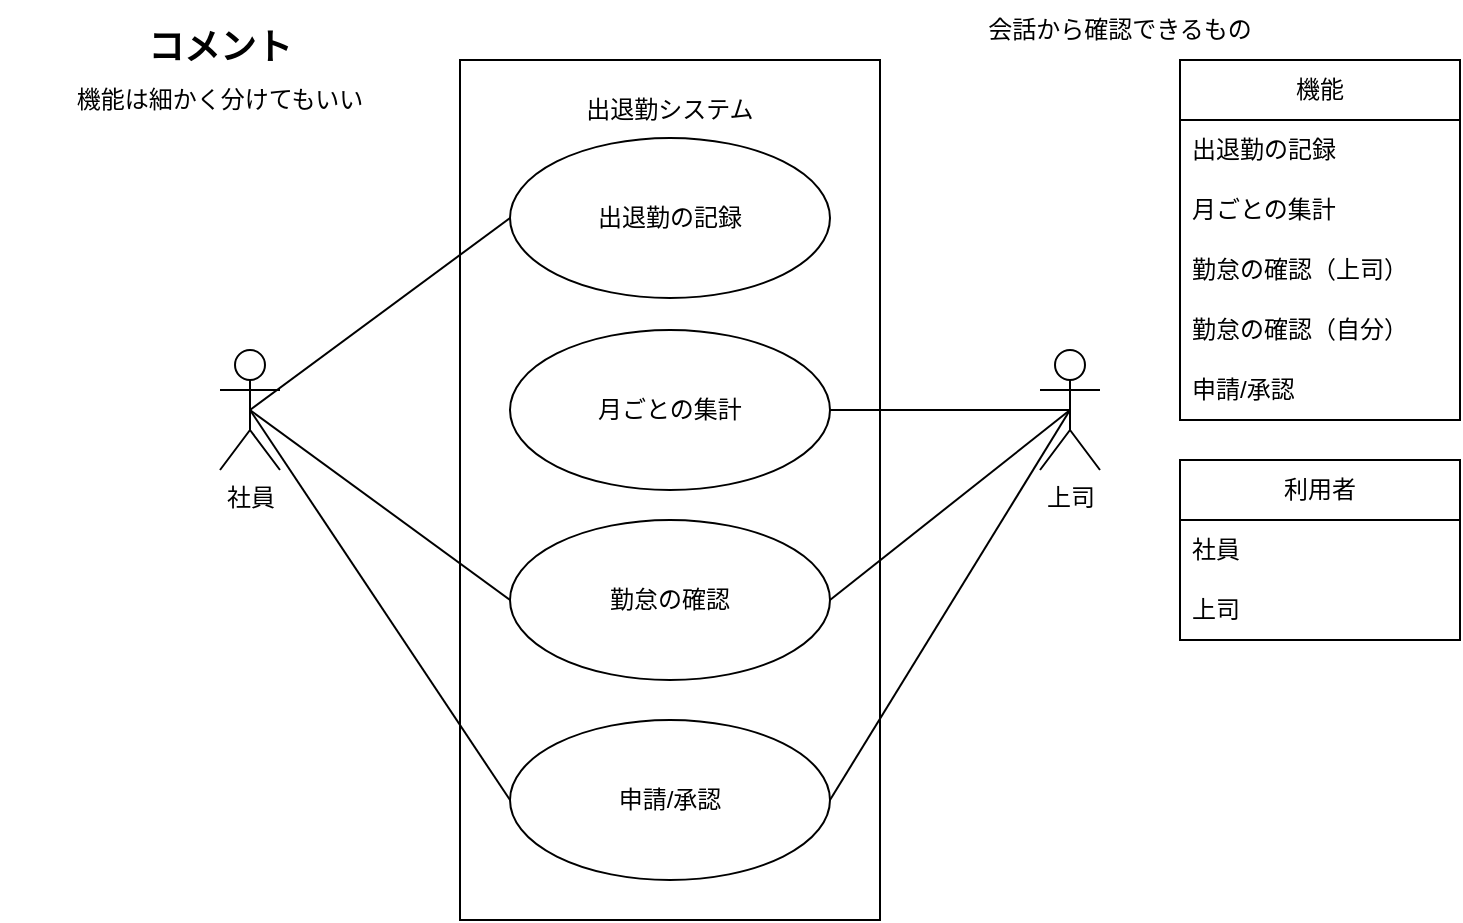 <mxfile version="24.7.5" pages="6">
  <diagram name="ユースケース図" id="PypJWXuj5mNHCD50QrvI">
    <mxGraphModel dx="833" dy="496" grid="1" gridSize="10" guides="1" tooltips="1" connect="1" arrows="1" fold="1" page="1" pageScale="1" pageWidth="827" pageHeight="1169" math="0" shadow="0">
      <root>
        <mxCell id="0" />
        <mxCell id="1" parent="0" />
        <mxCell id="c1rXfSZf-2WRKOrDRKf2-1" value="&lt;p style=&quot;line-height: 100%;&quot;&gt;出退勤システム&lt;/p&gt;" style="rounded=0;whiteSpace=wrap;html=1;align=center;horizontal=1;verticalAlign=top;" vertex="1" parent="1">
          <mxGeometry x="240" y="40" width="210" height="430" as="geometry" />
        </mxCell>
        <mxCell id="c1rXfSZf-2WRKOrDRKf2-2" value="社員" style="shape=umlActor;verticalLabelPosition=bottom;verticalAlign=top;html=1;outlineConnect=0;" vertex="1" parent="1">
          <mxGeometry x="120" y="185" width="30" height="60" as="geometry" />
        </mxCell>
        <mxCell id="c1rXfSZf-2WRKOrDRKf2-3" value="出退勤の記録" style="ellipse;whiteSpace=wrap;html=1;" vertex="1" parent="1">
          <mxGeometry x="265" y="79" width="160" height="80" as="geometry" />
        </mxCell>
        <mxCell id="c1rXfSZf-2WRKOrDRKf2-4" value="機能" style="swimlane;fontStyle=0;childLayout=stackLayout;horizontal=1;startSize=30;horizontalStack=0;resizeParent=1;resizeParentMax=0;resizeLast=0;collapsible=1;marginBottom=0;whiteSpace=wrap;html=1;" vertex="1" parent="1">
          <mxGeometry x="600" y="40" width="140" height="180" as="geometry" />
        </mxCell>
        <mxCell id="c1rXfSZf-2WRKOrDRKf2-5" value="出退勤の記録" style="text;strokeColor=none;fillColor=none;align=left;verticalAlign=middle;spacingLeft=4;spacingRight=4;overflow=hidden;points=[[0,0.5],[1,0.5]];portConstraint=eastwest;rotatable=0;whiteSpace=wrap;html=1;" vertex="1" parent="c1rXfSZf-2WRKOrDRKf2-4">
          <mxGeometry y="30" width="140" height="30" as="geometry" />
        </mxCell>
        <mxCell id="c1rXfSZf-2WRKOrDRKf2-6" value="月ごとの集計" style="text;strokeColor=none;fillColor=none;align=left;verticalAlign=middle;spacingLeft=4;spacingRight=4;overflow=hidden;points=[[0,0.5],[1,0.5]];portConstraint=eastwest;rotatable=0;whiteSpace=wrap;html=1;" vertex="1" parent="c1rXfSZf-2WRKOrDRKf2-4">
          <mxGeometry y="60" width="140" height="30" as="geometry" />
        </mxCell>
        <mxCell id="c1rXfSZf-2WRKOrDRKf2-8" value="勤怠の確認（上司）" style="text;strokeColor=none;fillColor=none;align=left;verticalAlign=middle;spacingLeft=4;spacingRight=4;overflow=hidden;points=[[0,0.5],[1,0.5]];portConstraint=eastwest;rotatable=0;whiteSpace=wrap;html=1;" vertex="1" parent="c1rXfSZf-2WRKOrDRKf2-4">
          <mxGeometry y="90" width="140" height="30" as="geometry" />
        </mxCell>
        <mxCell id="c1rXfSZf-2WRKOrDRKf2-7" value="勤怠の確認（自分）" style="text;strokeColor=none;fillColor=none;align=left;verticalAlign=middle;spacingLeft=4;spacingRight=4;overflow=hidden;points=[[0,0.5],[1,0.5]];portConstraint=eastwest;rotatable=0;whiteSpace=wrap;html=1;" vertex="1" parent="c1rXfSZf-2WRKOrDRKf2-4">
          <mxGeometry y="120" width="140" height="30" as="geometry" />
        </mxCell>
        <mxCell id="c1rXfSZf-2WRKOrDRKf2-11" value="申請/承認" style="text;strokeColor=none;fillColor=none;align=left;verticalAlign=middle;spacingLeft=4;spacingRight=4;overflow=hidden;points=[[0,0.5],[1,0.5]];portConstraint=eastwest;rotatable=0;whiteSpace=wrap;html=1;" vertex="1" parent="c1rXfSZf-2WRKOrDRKf2-4">
          <mxGeometry y="150" width="140" height="30" as="geometry" />
        </mxCell>
        <mxCell id="c1rXfSZf-2WRKOrDRKf2-12" value="利用者" style="swimlane;fontStyle=0;childLayout=stackLayout;horizontal=1;startSize=30;horizontalStack=0;resizeParent=1;resizeParentMax=0;resizeLast=0;collapsible=1;marginBottom=0;whiteSpace=wrap;html=1;" vertex="1" parent="1">
          <mxGeometry x="600" y="240" width="140" height="90" as="geometry" />
        </mxCell>
        <mxCell id="c1rXfSZf-2WRKOrDRKf2-13" value="社員" style="text;strokeColor=none;fillColor=none;align=left;verticalAlign=middle;spacingLeft=4;spacingRight=4;overflow=hidden;points=[[0,0.5],[1,0.5]];portConstraint=eastwest;rotatable=0;whiteSpace=wrap;html=1;" vertex="1" parent="c1rXfSZf-2WRKOrDRKf2-12">
          <mxGeometry y="30" width="140" height="30" as="geometry" />
        </mxCell>
        <mxCell id="c1rXfSZf-2WRKOrDRKf2-14" value="上司" style="text;strokeColor=none;fillColor=none;align=left;verticalAlign=middle;spacingLeft=4;spacingRight=4;overflow=hidden;points=[[0,0.5],[1,0.5]];portConstraint=eastwest;rotatable=0;whiteSpace=wrap;html=1;" vertex="1" parent="c1rXfSZf-2WRKOrDRKf2-12">
          <mxGeometry y="60" width="140" height="30" as="geometry" />
        </mxCell>
        <mxCell id="c1rXfSZf-2WRKOrDRKf2-16" value="月ごとの集計&lt;span style=&quot;color: rgba(0, 0, 0, 0); font-family: monospace; font-size: 0px; text-align: start; text-wrap: nowrap;&quot;&gt;%3CmxGraphModel%3E%3Croot%3E%3CmxCell%20id%3D%220%22%2F%3E%3CmxCell%20id%3D%221%22%20parent%3D%220%22%2F%3E%3CmxCell%20id%3D%222%22%20value%3D%22%E5%87%BA%E9%80%80%E5%8B%A4%E3%81%AE%E8%A8%98%E9%8C%B2%22%20style%3D%22ellipse%3BwhiteSpace%3Dwrap%3Bhtml%3D1%3B%22%20vertex%3D%221%22%20parent%3D%221%22%3E%3CmxGeometry%20x%3D%22185%22%20y%3D%2279%22%20width%3D%22160%22%20height%3D%2280%22%20as%3D%22geometry%22%2F%3E%3C%2FmxCell%3E%3C%2Froot%3E%3C%2FmxGraphModel%3E&lt;/span&gt;" style="ellipse;whiteSpace=wrap;html=1;" vertex="1" parent="1">
          <mxGeometry x="265" y="175" width="160" height="80" as="geometry" />
        </mxCell>
        <mxCell id="c1rXfSZf-2WRKOrDRKf2-17" value="申請/承認" style="ellipse;whiteSpace=wrap;html=1;" vertex="1" parent="1">
          <mxGeometry x="265" y="370" width="160" height="80" as="geometry" />
        </mxCell>
        <mxCell id="c1rXfSZf-2WRKOrDRKf2-19" value="勤怠の確認" style="ellipse;whiteSpace=wrap;html=1;" vertex="1" parent="1">
          <mxGeometry x="265" y="270" width="160" height="80" as="geometry" />
        </mxCell>
        <mxCell id="c1rXfSZf-2WRKOrDRKf2-20" value="上司" style="shape=umlActor;verticalLabelPosition=bottom;verticalAlign=top;html=1;outlineConnect=0;" vertex="1" parent="1">
          <mxGeometry x="530" y="185" width="30" height="60" as="geometry" />
        </mxCell>
        <mxCell id="c1rXfSZf-2WRKOrDRKf2-23" value="" style="endArrow=none;html=1;rounded=0;exitX=0.5;exitY=0.5;exitDx=0;exitDy=0;exitPerimeter=0;entryX=1;entryY=0.5;entryDx=0;entryDy=0;" edge="1" parent="1" source="c1rXfSZf-2WRKOrDRKf2-20" target="c1rXfSZf-2WRKOrDRKf2-16">
          <mxGeometry width="50" height="50" relative="1" as="geometry">
            <mxPoint x="470.0" y="212.36" as="sourcePoint" />
            <mxPoint x="608.68" y="70" as="targetPoint" />
          </mxGeometry>
        </mxCell>
        <mxCell id="c1rXfSZf-2WRKOrDRKf2-24" value="" style="endArrow=none;html=1;rounded=0;entryX=0;entryY=0.5;entryDx=0;entryDy=0;exitX=0.5;exitY=0.5;exitDx=0;exitDy=0;exitPerimeter=0;" edge="1" parent="1" source="c1rXfSZf-2WRKOrDRKf2-2" target="c1rXfSZf-2WRKOrDRKf2-3">
          <mxGeometry width="50" height="50" relative="1" as="geometry">
            <mxPoint x="140" y="220" as="sourcePoint" />
            <mxPoint x="190" y="170" as="targetPoint" />
          </mxGeometry>
        </mxCell>
        <mxCell id="c1rXfSZf-2WRKOrDRKf2-25" value="" style="endArrow=none;html=1;rounded=0;exitX=0.5;exitY=0.5;exitDx=0;exitDy=0;exitPerimeter=0;entryX=0;entryY=0.5;entryDx=0;entryDy=0;" edge="1" parent="1" source="c1rXfSZf-2WRKOrDRKf2-2" target="c1rXfSZf-2WRKOrDRKf2-19">
          <mxGeometry width="50" height="50" relative="1" as="geometry">
            <mxPoint x="130" y="360" as="sourcePoint" />
            <mxPoint x="180" y="310" as="targetPoint" />
          </mxGeometry>
        </mxCell>
        <mxCell id="c1rXfSZf-2WRKOrDRKf2-27" value="" style="endArrow=none;html=1;rounded=0;exitX=1;exitY=0.5;exitDx=0;exitDy=0;entryX=0.5;entryY=0.5;entryDx=0;entryDy=0;entryPerimeter=0;" edge="1" parent="1" source="c1rXfSZf-2WRKOrDRKf2-19" target="c1rXfSZf-2WRKOrDRKf2-20">
          <mxGeometry width="50" height="50" relative="1" as="geometry">
            <mxPoint x="550" y="420" as="sourcePoint" />
            <mxPoint x="600" y="370" as="targetPoint" />
          </mxGeometry>
        </mxCell>
        <mxCell id="c1rXfSZf-2WRKOrDRKf2-28" value="" style="endArrow=none;html=1;rounded=0;exitX=1;exitY=0.5;exitDx=0;exitDy=0;entryX=0.5;entryY=0.5;entryDx=0;entryDy=0;entryPerimeter=0;" edge="1" parent="1" source="c1rXfSZf-2WRKOrDRKf2-17" target="c1rXfSZf-2WRKOrDRKf2-20">
          <mxGeometry width="50" height="50" relative="1" as="geometry">
            <mxPoint x="540" y="420" as="sourcePoint" />
            <mxPoint x="590" y="370" as="targetPoint" />
          </mxGeometry>
        </mxCell>
        <mxCell id="c1rXfSZf-2WRKOrDRKf2-29" value="" style="endArrow=none;html=1;rounded=0;exitX=0;exitY=0.5;exitDx=0;exitDy=0;entryX=0.5;entryY=0.5;entryDx=0;entryDy=0;entryPerimeter=0;" edge="1" parent="1" source="c1rXfSZf-2WRKOrDRKf2-17" target="c1rXfSZf-2WRKOrDRKf2-2">
          <mxGeometry width="50" height="50" relative="1" as="geometry">
            <mxPoint x="90" y="400" as="sourcePoint" />
            <mxPoint x="140" y="350" as="targetPoint" />
          </mxGeometry>
        </mxCell>
        <mxCell id="c1rXfSZf-2WRKOrDRKf2-30" value="会話から確認できるもの" style="text;strokeColor=none;align=center;fillColor=none;html=1;verticalAlign=middle;whiteSpace=wrap;rounded=0;" vertex="1" parent="1">
          <mxGeometry x="500" y="10" width="140" height="30" as="geometry" />
        </mxCell>
        <mxCell id="c1rXfSZf-2WRKOrDRKf2-32" value="&lt;div style=&quot;font-size: 18px;&quot;&gt;&lt;b&gt;コメント&lt;/b&gt;&lt;/div&gt;&lt;div style=&quot;font-size: 6px;&quot;&gt;&lt;br&gt;&lt;/div&gt;機能は細かく分けてもいい" style="text;strokeColor=none;align=center;fillColor=none;html=1;verticalAlign=middle;whiteSpace=wrap;rounded=0;" vertex="1" parent="1">
          <mxGeometry x="10" y="10" width="220" height="70" as="geometry" />
        </mxCell>
      </root>
    </mxGraphModel>
  </diagram>
  <diagram id="jYX6DGpLF0GT3jBLufSN" name="DFD">
    <mxGraphModel dx="833" dy="496" grid="1" gridSize="10" guides="1" tooltips="1" connect="1" arrows="1" fold="1" page="1" pageScale="1" pageWidth="827" pageHeight="1169" math="0" shadow="0">
      <root>
        <mxCell id="0" />
        <mxCell id="1" parent="0" />
        <mxCell id="cmyNcBJm8IDwEXGg3qqy-1" value="&lt;font style=&quot;font-size: 16px;&quot;&gt;社員&lt;/font&gt;" style="rounded=0;whiteSpace=wrap;html=1;" vertex="1" parent="1">
          <mxGeometry x="198" y="40" width="120" height="80" as="geometry" />
        </mxCell>
        <mxCell id="cmyNcBJm8IDwEXGg3qqy-2" value="&lt;font style=&quot;font-size: 16px;&quot;&gt;上司&lt;/font&gt;" style="rounded=0;whiteSpace=wrap;html=1;" vertex="1" parent="1">
          <mxGeometry x="678" y="40" width="120" height="80" as="geometry" />
        </mxCell>
        <mxCell id="eMJB9YPlM_kgJQqqnIbm-1" value="出勤の記録" style="ellipse;whiteSpace=wrap;html=1;" vertex="1" parent="1">
          <mxGeometry x="39" y="160" width="120" height="80" as="geometry" />
        </mxCell>
        <mxCell id="eMJB9YPlM_kgJQqqnIbm-2" value="社員の勤怠記録" style="shape=partialRectangle;whiteSpace=wrap;html=1;left=0;right=0;fillColor=none;" vertex="1" parent="1">
          <mxGeometry x="199" y="280" width="120" height="60" as="geometry" />
        </mxCell>
        <mxCell id="rZvdTzLpuZUiwz2xDFUL-1" value="退勤の記録" style="ellipse;whiteSpace=wrap;html=1;" vertex="1" parent="1">
          <mxGeometry x="199" y="160" width="120" height="80" as="geometry" />
        </mxCell>
        <mxCell id="rZvdTzLpuZUiwz2xDFUL-2" value="月ごとの集計" style="ellipse;whiteSpace=wrap;html=1;" vertex="1" parent="1">
          <mxGeometry x="678" y="160" width="120" height="80" as="geometry" />
        </mxCell>
        <mxCell id="rZvdTzLpuZUiwz2xDFUL-3" value="承認" style="ellipse;whiteSpace=wrap;html=1;" vertex="1" parent="1">
          <mxGeometry x="518" y="240" width="120" height="80" as="geometry" />
        </mxCell>
        <mxCell id="rZvdTzLpuZUiwz2xDFUL-4" value="申請" style="ellipse;whiteSpace=wrap;html=1;" vertex="1" parent="1">
          <mxGeometry x="358" y="239" width="120" height="80" as="geometry" />
        </mxCell>
        <mxCell id="rZvdTzLpuZUiwz2xDFUL-7" value="勤怠の確認" style="ellipse;whiteSpace=wrap;html=1;" vertex="1" parent="1">
          <mxGeometry x="440" y="40" width="120" height="80" as="geometry" />
        </mxCell>
        <mxCell id="o-kBi4GVOG0ATGBBTa1i-1" value="&lt;font style=&quot;font-size: 16px;&quot;&gt;DFD&lt;/font&gt;" style="text;strokeColor=none;align=center;fillColor=none;html=1;verticalAlign=middle;whiteSpace=wrap;rounded=0;" vertex="1" parent="1">
          <mxGeometry x="39" y="10" width="60" height="30" as="geometry" />
        </mxCell>
        <mxCell id="o-kBi4GVOG0ATGBBTa1i-2" value="" style="endArrow=classic;html=1;rounded=0;exitX=0;exitY=1;exitDx=0;exitDy=0;entryX=0.5;entryY=0;entryDx=0;entryDy=0;" edge="1" parent="1" source="cmyNcBJm8IDwEXGg3qqy-1" target="eMJB9YPlM_kgJQqqnIbm-1">
          <mxGeometry width="50" height="50" relative="1" as="geometry">
            <mxPoint x="130" y="105" as="sourcePoint" />
            <mxPoint x="180" y="55" as="targetPoint" />
          </mxGeometry>
        </mxCell>
        <mxCell id="o-kBi4GVOG0ATGBBTa1i-3" value="出勤日時" style="edgeLabel;html=1;align=center;verticalAlign=middle;resizable=0;points=[];" vertex="1" connectable="0" parent="o-kBi4GVOG0ATGBBTa1i-2">
          <mxGeometry x="-0.054" y="2" relative="1" as="geometry">
            <mxPoint as="offset" />
          </mxGeometry>
        </mxCell>
        <mxCell id="o-kBi4GVOG0ATGBBTa1i-4" value="退勤日時" style="endArrow=classic;html=1;rounded=0;exitX=0.5;exitY=1;exitDx=0;exitDy=0;entryX=0.5;entryY=0;entryDx=0;entryDy=0;" edge="1" parent="1" source="cmyNcBJm8IDwEXGg3qqy-1" target="rZvdTzLpuZUiwz2xDFUL-1">
          <mxGeometry width="50" height="50" relative="1" as="geometry">
            <mxPoint x="208" y="130" as="sourcePoint" />
            <mxPoint x="147" y="179" as="targetPoint" />
          </mxGeometry>
        </mxCell>
        <mxCell id="o-kBi4GVOG0ATGBBTa1i-11" value="" style="endArrow=classic;html=1;rounded=0;exitX=0.5;exitY=1;exitDx=0;exitDy=0;entryX=0;entryY=0;entryDx=0;entryDy=0;" edge="1" parent="1" source="eMJB9YPlM_kgJQqqnIbm-1" target="eMJB9YPlM_kgJQqqnIbm-2">
          <mxGeometry width="50" height="50" relative="1" as="geometry">
            <mxPoint x="80" y="350" as="sourcePoint" />
            <mxPoint x="130" y="300" as="targetPoint" />
          </mxGeometry>
        </mxCell>
        <mxCell id="o-kBi4GVOG0ATGBBTa1i-12" value="出勤データ" style="edgeLabel;html=1;align=center;verticalAlign=middle;resizable=0;points=[];" vertex="1" connectable="0" parent="o-kBi4GVOG0ATGBBTa1i-11">
          <mxGeometry x="-0.026" y="-3" relative="1" as="geometry">
            <mxPoint x="1" as="offset" />
          </mxGeometry>
        </mxCell>
        <mxCell id="o-kBi4GVOG0ATGBBTa1i-13" value="" style="endArrow=classic;html=1;rounded=0;exitX=0.5;exitY=1;exitDx=0;exitDy=0;entryX=0.5;entryY=0;entryDx=0;entryDy=0;" edge="1" parent="1" source="rZvdTzLpuZUiwz2xDFUL-1" target="eMJB9YPlM_kgJQqqnIbm-2">
          <mxGeometry width="50" height="50" relative="1" as="geometry">
            <mxPoint x="420" y="370" as="sourcePoint" />
            <mxPoint x="470" y="320" as="targetPoint" />
          </mxGeometry>
        </mxCell>
        <mxCell id="o-kBi4GVOG0ATGBBTa1i-14" value="退勤データ" style="edgeLabel;html=1;align=center;verticalAlign=middle;resizable=0;points=[];" vertex="1" connectable="0" parent="o-kBi4GVOG0ATGBBTa1i-13">
          <mxGeometry x="0.024" y="-1" relative="1" as="geometry">
            <mxPoint as="offset" />
          </mxGeometry>
        </mxCell>
        <mxCell id="Ohrp2Jn2XVh3B7sI8U62-1" value="" style="endArrow=classic;html=1;rounded=0;entryX=0;entryY=1;entryDx=0;entryDy=0;" edge="1" parent="1" target="rZvdTzLpuZUiwz2xDFUL-7">
          <mxGeometry width="50" height="50" relative="1" as="geometry">
            <mxPoint x="320" y="280" as="sourcePoint" />
            <mxPoint x="370" y="230" as="targetPoint" />
          </mxGeometry>
        </mxCell>
        <mxCell id="Ohrp2Jn2XVh3B7sI8U62-3" value="勤怠データ" style="edgeLabel;html=1;align=center;verticalAlign=middle;resizable=0;points=[];" vertex="1" connectable="0" parent="Ohrp2Jn2XVh3B7sI8U62-1">
          <mxGeometry x="0.243" y="-3" relative="1" as="geometry">
            <mxPoint as="offset" />
          </mxGeometry>
        </mxCell>
        <mxCell id="Ohrp2Jn2XVh3B7sI8U62-2" value="" style="endArrow=classic;html=1;rounded=0;entryX=0.022;entryY=0.617;entryDx=0;entryDy=0;entryPerimeter=0;exitX=1;exitY=0.5;exitDx=0;exitDy=0;" edge="1" parent="1" source="eMJB9YPlM_kgJQqqnIbm-2" target="rZvdTzLpuZUiwz2xDFUL-4">
          <mxGeometry width="50" height="50" relative="1" as="geometry">
            <mxPoint x="370" y="380" as="sourcePoint" />
            <mxPoint x="400" y="370" as="targetPoint" />
          </mxGeometry>
        </mxCell>
        <mxCell id="Ohrp2Jn2XVh3B7sI8U62-4" value="申請月分の&lt;br&gt;勤怠データ" style="edgeLabel;html=1;align=center;verticalAlign=middle;resizable=0;points=[];" vertex="1" connectable="0" parent="Ohrp2Jn2XVh3B7sI8U62-2">
          <mxGeometry x="-0.079" y="-1" relative="1" as="geometry">
            <mxPoint y="19" as="offset" />
          </mxGeometry>
        </mxCell>
        <mxCell id="Ohrp2Jn2XVh3B7sI8U62-6" value="" style="endArrow=classic;html=1;rounded=0;entryX=1;entryY=0;entryDx=0;entryDy=0;exitX=0.5;exitY=1;exitDx=0;exitDy=0;" edge="1" parent="1" source="rZvdTzLpuZUiwz2xDFUL-3" target="Ohrp2Jn2XVh3B7sI8U62-21">
          <mxGeometry width="50" height="50" relative="1" as="geometry">
            <mxPoint x="480" y="280" as="sourcePoint" />
            <mxPoint x="530" y="230" as="targetPoint" />
          </mxGeometry>
        </mxCell>
        <mxCell id="Ohrp2Jn2XVh3B7sI8U62-28" value="承認データ" style="edgeLabel;html=1;align=center;verticalAlign=middle;resizable=0;points=[];" vertex="1" connectable="0" parent="Ohrp2Jn2XVh3B7sI8U62-6">
          <mxGeometry x="-0.234" relative="1" as="geometry">
            <mxPoint x="-1" as="offset" />
          </mxGeometry>
        </mxCell>
        <mxCell id="Ohrp2Jn2XVh3B7sI8U62-8" value="" style="endArrow=classic;html=1;rounded=0;exitX=1;exitY=0.5;exitDx=0;exitDy=0;" edge="1" parent="1" source="Ohrp2Jn2XVh3B7sI8U62-21" target="rZvdTzLpuZUiwz2xDFUL-2">
          <mxGeometry width="50" height="50" relative="1" as="geometry">
            <mxPoint x="640" y="280" as="sourcePoint" />
            <mxPoint x="680" y="240" as="targetPoint" />
          </mxGeometry>
        </mxCell>
        <mxCell id="Ohrp2Jn2XVh3B7sI8U62-9" value="承認された&lt;br&gt;データ" style="edgeLabel;html=1;align=center;verticalAlign=middle;resizable=0;points=[];" vertex="1" connectable="0" parent="Ohrp2Jn2XVh3B7sI8U62-8">
          <mxGeometry x="-0.095" y="2" relative="1" as="geometry">
            <mxPoint x="25" y="-4" as="offset" />
          </mxGeometry>
        </mxCell>
        <mxCell id="Ohrp2Jn2XVh3B7sI8U62-10" value="全社員の&lt;br&gt;勤怠集計記録" style="shape=partialRectangle;whiteSpace=wrap;html=1;left=0;right=0;fillColor=none;" vertex="1" parent="1">
          <mxGeometry x="678" y="280" width="120" height="60" as="geometry" />
        </mxCell>
        <mxCell id="Ohrp2Jn2XVh3B7sI8U62-11" value="" style="endArrow=classic;html=1;rounded=0;exitX=0.5;exitY=1;exitDx=0;exitDy=0;entryX=0.5;entryY=0;entryDx=0;entryDy=0;" edge="1" parent="1" source="rZvdTzLpuZUiwz2xDFUL-2" target="Ohrp2Jn2XVh3B7sI8U62-10">
          <mxGeometry width="50" height="50" relative="1" as="geometry">
            <mxPoint x="553" y="480" as="sourcePoint" />
            <mxPoint x="603" y="430" as="targetPoint" />
          </mxGeometry>
        </mxCell>
        <mxCell id="Ohrp2Jn2XVh3B7sI8U62-13" value="集計データ" style="edgeLabel;html=1;align=center;verticalAlign=middle;resizable=0;points=[];" vertex="1" connectable="0" parent="Ohrp2Jn2XVh3B7sI8U62-11">
          <mxGeometry x="0.15" y="-1" relative="1" as="geometry">
            <mxPoint x="1" y="-3" as="offset" />
          </mxGeometry>
        </mxCell>
        <mxCell id="Ohrp2Jn2XVh3B7sI8U62-14" value="" style="endArrow=classic;html=1;rounded=0;exitX=0;exitY=1;exitDx=0;exitDy=0;entryX=0.5;entryY=0;entryDx=0;entryDy=0;" edge="1" parent="1" source="cmyNcBJm8IDwEXGg3qqy-2" target="rZvdTzLpuZUiwz2xDFUL-3">
          <mxGeometry width="50" height="50" relative="1" as="geometry">
            <mxPoint x="520" y="220" as="sourcePoint" />
            <mxPoint x="570" y="170" as="targetPoint" />
          </mxGeometry>
        </mxCell>
        <mxCell id="Ohrp2Jn2XVh3B7sI8U62-15" value="上司の承認" style="edgeLabel;html=1;align=center;verticalAlign=middle;resizable=0;points=[];" vertex="1" connectable="0" parent="Ohrp2Jn2XVh3B7sI8U62-14">
          <mxGeometry x="-0.051" relative="1" as="geometry">
            <mxPoint as="offset" />
          </mxGeometry>
        </mxCell>
        <mxCell id="Ohrp2Jn2XVh3B7sI8U62-16" value="" style="endArrow=classic;html=1;rounded=0;exitX=1;exitY=1;exitDx=0;exitDy=0;entryX=0;entryY=0;entryDx=0;entryDy=0;" edge="1" parent="1" source="cmyNcBJm8IDwEXGg3qqy-1" target="rZvdTzLpuZUiwz2xDFUL-4">
          <mxGeometry width="50" height="50" relative="1" as="geometry">
            <mxPoint x="280" y="460" as="sourcePoint" />
            <mxPoint x="330" y="410" as="targetPoint" />
          </mxGeometry>
        </mxCell>
        <mxCell id="Ohrp2Jn2XVh3B7sI8U62-17" value="社員の申請" style="edgeLabel;html=1;align=center;verticalAlign=middle;resizable=0;points=[];" vertex="1" connectable="0" parent="Ohrp2Jn2XVh3B7sI8U62-16">
          <mxGeometry x="0.02" y="-1" relative="1" as="geometry">
            <mxPoint as="offset" />
          </mxGeometry>
        </mxCell>
        <mxCell id="Ohrp2Jn2XVh3B7sI8U62-20" value="申請/承認はテーブル&lt;div&gt;経由のほうがいい？&lt;div&gt;ー＞あったほうが良さそう&lt;/div&gt;&lt;/div&gt;" style="text;strokeColor=none;align=center;fillColor=none;html=1;verticalAlign=middle;whiteSpace=wrap;rounded=0;" vertex="1" parent="1">
          <mxGeometry x="150" y="390" width="160" height="30" as="geometry" />
        </mxCell>
        <mxCell id="Ohrp2Jn2XVh3B7sI8U62-21" value="申請&lt;span style=&quot;white-space: pre;&quot;&gt;&#x9;&lt;/span&gt;/承認記録" style="shape=partialRectangle;whiteSpace=wrap;html=1;left=0;right=0;fillColor=none;" vertex="1" parent="1">
          <mxGeometry x="440" y="370" width="120" height="60" as="geometry" />
        </mxCell>
        <mxCell id="Ohrp2Jn2XVh3B7sI8U62-22" value="" style="endArrow=classic;html=1;rounded=0;exitX=0.5;exitY=1;exitDx=0;exitDy=0;entryX=0;entryY=0;entryDx=0;entryDy=0;" edge="1" parent="1" source="rZvdTzLpuZUiwz2xDFUL-4" target="Ohrp2Jn2XVh3B7sI8U62-21">
          <mxGeometry width="50" height="50" relative="1" as="geometry">
            <mxPoint x="330" y="410" as="sourcePoint" />
            <mxPoint x="420" y="400" as="targetPoint" />
          </mxGeometry>
        </mxCell>
        <mxCell id="Ohrp2Jn2XVh3B7sI8U62-23" value="Text" style="edgeLabel;html=1;align=center;verticalAlign=middle;resizable=0;points=[];" vertex="1" connectable="0" parent="Ohrp2Jn2XVh3B7sI8U62-22">
          <mxGeometry x="-0.06" relative="1" as="geometry">
            <mxPoint as="offset" />
          </mxGeometry>
        </mxCell>
        <mxCell id="Ohrp2Jn2XVh3B7sI8U62-24" value="申請データ" style="edgeLabel;html=1;align=center;verticalAlign=middle;resizable=0;points=[];" vertex="1" connectable="0" parent="Ohrp2Jn2XVh3B7sI8U62-22">
          <mxGeometry x="-0.116" y="3" relative="1" as="geometry">
            <mxPoint x="-11" as="offset" />
          </mxGeometry>
        </mxCell>
        <mxCell id="Ohrp2Jn2XVh3B7sI8U62-31" value="社員IDあったほうがいい" style="text;strokeColor=none;align=center;fillColor=none;html=1;verticalAlign=middle;whiteSpace=wrap;rounded=0;" vertex="1" parent="1">
          <mxGeometry x="175" y="440" width="110" height="30" as="geometry" />
        </mxCell>
        <mxCell id="Ohrp2Jn2XVh3B7sI8U62-33" value="" style="endArrow=classic;html=1;rounded=0;entryX=0.5;entryY=1;entryDx=0;entryDy=0;exitX=0.5;exitY=0;exitDx=0;exitDy=0;" edge="1" parent="1" source="Ohrp2Jn2XVh3B7sI8U62-21" target="rZvdTzLpuZUiwz2xDFUL-7">
          <mxGeometry width="50" height="50" relative="1" as="geometry">
            <mxPoint x="490" y="370" as="sourcePoint" />
            <mxPoint x="540" y="320" as="targetPoint" />
          </mxGeometry>
        </mxCell>
        <mxCell id="Ohrp2Jn2XVh3B7sI8U62-34" value="承認された&lt;br&gt;データ" style="edgeLabel;html=1;align=center;verticalAlign=middle;resizable=0;points=[];" vertex="1" connectable="0" parent="Ohrp2Jn2XVh3B7sI8U62-33">
          <mxGeometry x="0.168" y="2" relative="1" as="geometry">
            <mxPoint as="offset" />
          </mxGeometry>
        </mxCell>
      </root>
    </mxGraphModel>
  </diagram>
  <diagram id="fBxOL_Y9p4RUqFVJfkd5" name="クラス図">
    <mxGraphModel dx="780" dy="496" grid="1" gridSize="10" guides="1" tooltips="1" connect="1" arrows="1" fold="1" page="1" pageScale="1" pageWidth="827" pageHeight="1169" math="0" shadow="0">
      <root>
        <mxCell id="0" />
        <mxCell id="1" parent="0" />
        <mxCell id="DEl4WZQl5nAxEB_PJx99-2" value="&lt;b&gt;Employee&lt;/b&gt;" style="swimlane;fontStyle=1;align=center;verticalAlign=top;childLayout=stackLayout;horizontal=1;startSize=26;horizontalStack=0;resizeParent=1;resizeParentMax=0;resizeLast=0;collapsible=1;marginBottom=0;whiteSpace=wrap;html=1;" parent="1" vertex="1">
          <mxGeometry x="40" y="80" width="320" height="294" as="geometry" />
        </mxCell>
        <mxCell id="DEl4WZQl5nAxEB_PJx99-3" value="- id : int" style="text;strokeColor=none;fillColor=none;align=left;verticalAlign=top;spacingLeft=4;spacingRight=4;overflow=hidden;rotatable=0;points=[[0,0.5],[1,0.5]];portConstraint=eastwest;whiteSpace=wrap;html=1;" parent="DEl4WZQl5nAxEB_PJx99-2" vertex="1">
          <mxGeometry y="26" width="320" height="26" as="geometry" />
        </mxCell>
        <mxCell id="DEl4WZQl5nAxEB_PJx99-7" value="&lt;span style=&quot;color: rgb(0, 0, 0); font-family: Helvetica; font-size: 12px; font-style: normal; font-variant-ligatures: normal; font-variant-caps: normal; font-weight: 400; letter-spacing: normal; orphans: 2; text-align: left; text-indent: 0px; text-transform: none; widows: 2; word-spacing: 0px; -webkit-text-stroke-width: 0px; white-space: normal; background-color: rgb(251, 251, 251); text-decoration-thickness: initial; text-decoration-style: initial; text-decoration-color: initial; display: inline !important; float: none;&quot;&gt;- name : String&lt;/span&gt;&lt;div&gt;&lt;br/&gt;&lt;/div&gt;" style="text;strokeColor=none;fillColor=none;align=left;verticalAlign=top;spacingLeft=4;spacingRight=4;overflow=hidden;rotatable=0;points=[[0,0.5],[1,0.5]];portConstraint=eastwest;whiteSpace=wrap;html=1;" parent="DEl4WZQl5nAxEB_PJx99-2" vertex="1">
          <mxGeometry y="52" width="320" height="26" as="geometry" />
        </mxCell>
        <mxCell id="DEl4WZQl5nAxEB_PJx99-6" value="- password : String" style="text;strokeColor=none;fillColor=none;align=left;verticalAlign=top;spacingLeft=4;spacingRight=4;overflow=hidden;rotatable=0;points=[[0,0.5],[1,0.5]];portConstraint=eastwest;whiteSpace=wrap;html=1;" parent="DEl4WZQl5nAxEB_PJx99-2" vertex="1">
          <mxGeometry y="78" width="320" height="26" as="geometry" />
        </mxCell>
        <mxCell id="DEl4WZQl5nAxEB_PJx99-4" value="" style="line;strokeWidth=1;fillColor=none;align=left;verticalAlign=middle;spacingTop=-1;spacingLeft=3;spacingRight=3;rotatable=0;labelPosition=right;points=[];portConstraint=eastwest;strokeColor=inherit;" parent="DEl4WZQl5nAxEB_PJx99-2" vertex="1">
          <mxGeometry y="104" width="320" height="8" as="geometry" />
        </mxCell>
        <mxCell id="DEl4WZQl5nAxEB_PJx99-5" value="+ Employee(id : int, name : String, password : String)" style="text;strokeColor=none;fillColor=none;align=left;verticalAlign=top;spacingLeft=4;spacingRight=4;overflow=hidden;rotatable=0;points=[[0,0.5],[1,0.5]];portConstraint=eastwest;whiteSpace=wrap;html=1;" parent="DEl4WZQl5nAxEB_PJx99-2" vertex="1">
          <mxGeometry y="112" width="320" height="26" as="geometry" />
        </mxCell>
        <mxCell id="DEl4WZQl5nAxEB_PJx99-13" value="+ getId() : int" style="text;strokeColor=none;fillColor=none;align=left;verticalAlign=top;spacingLeft=4;spacingRight=4;overflow=hidden;rotatable=0;points=[[0,0.5],[1,0.5]];portConstraint=eastwest;whiteSpace=wrap;html=1;" parent="DEl4WZQl5nAxEB_PJx99-2" vertex="1">
          <mxGeometry y="138" width="320" height="26" as="geometry" />
        </mxCell>
        <mxCell id="DEl4WZQl5nAxEB_PJx99-12" value="&lt;span style=&quot;color: rgb(0, 0, 0); font-family: Helvetica; font-size: 12px; font-style: normal; font-variant-ligatures: normal; font-variant-caps: normal; font-weight: 400; letter-spacing: normal; orphans: 2; text-align: left; text-indent: 0px; text-transform: none; widows: 2; word-spacing: 0px; -webkit-text-stroke-width: 0px; white-space: normal; background-color: rgb(251, 251, 251); text-decoration-thickness: initial; text-decoration-style: initial; text-decoration-color: initial; display: inline !important; float: none;&quot;&gt;+ getName() : String&lt;/span&gt;" style="text;strokeColor=none;fillColor=none;align=left;verticalAlign=top;spacingLeft=4;spacingRight=4;overflow=hidden;rotatable=0;points=[[0,0.5],[1,0.5]];portConstraint=eastwest;whiteSpace=wrap;html=1;" parent="DEl4WZQl5nAxEB_PJx99-2" vertex="1">
          <mxGeometry y="164" width="320" height="26" as="geometry" />
        </mxCell>
        <mxCell id="DEl4WZQl5nAxEB_PJx99-11" value="+ getPassword() : String" style="text;strokeColor=none;fillColor=none;align=left;verticalAlign=top;spacingLeft=4;spacingRight=4;overflow=hidden;rotatable=0;points=[[0,0.5],[1,0.5]];portConstraint=eastwest;whiteSpace=wrap;html=1;" parent="DEl4WZQl5nAxEB_PJx99-2" vertex="1">
          <mxGeometry y="190" width="320" height="26" as="geometry" />
        </mxCell>
        <mxCell id="DEl4WZQl5nAxEB_PJx99-10" value="+ setId(id : int) : void" style="text;strokeColor=none;fillColor=none;align=left;verticalAlign=top;spacingLeft=4;spacingRight=4;overflow=hidden;rotatable=0;points=[[0,0.5],[1,0.5]];portConstraint=eastwest;whiteSpace=wrap;html=1;" parent="DEl4WZQl5nAxEB_PJx99-2" vertex="1">
          <mxGeometry y="216" width="320" height="26" as="geometry" />
        </mxCell>
        <mxCell id="DEl4WZQl5nAxEB_PJx99-9" value="+ setName(String : name) : void" style="text;strokeColor=none;fillColor=none;align=left;verticalAlign=top;spacingLeft=4;spacingRight=4;overflow=hidden;rotatable=0;points=[[0,0.5],[1,0.5]];portConstraint=eastwest;whiteSpace=wrap;html=1;" parent="DEl4WZQl5nAxEB_PJx99-2" vertex="1">
          <mxGeometry y="242" width="320" height="26" as="geometry" />
        </mxCell>
        <mxCell id="DEl4WZQl5nAxEB_PJx99-8" value="+ setPassword(String : password) : void" style="text;strokeColor=none;fillColor=none;align=left;verticalAlign=top;spacingLeft=4;spacingRight=4;overflow=hidden;rotatable=0;points=[[0,0.5],[1,0.5]];portConstraint=eastwest;whiteSpace=wrap;html=1;" parent="DEl4WZQl5nAxEB_PJx99-2" vertex="1">
          <mxGeometry y="268" width="320" height="26" as="geometry" />
        </mxCell>
        <mxCell id="DEl4WZQl5nAxEB_PJx99-14" value="BeginWork" style="swimlane;fontStyle=1;align=center;verticalAlign=top;childLayout=stackLayout;horizontal=1;startSize=26;horizontalStack=0;resizeParent=1;resizeParentMax=0;resizeLast=0;collapsible=1;marginBottom=0;whiteSpace=wrap;html=1;" parent="1" vertex="1">
          <mxGeometry x="400" y="80" width="280" height="138" as="geometry" />
        </mxCell>
        <mxCell id="DEl4WZQl5nAxEB_PJx99-15" value="- dateTime : LocalDate" style="text;strokeColor=none;fillColor=none;align=left;verticalAlign=top;spacingLeft=4;spacingRight=4;overflow=hidden;rotatable=0;points=[[0,0.5],[1,0.5]];portConstraint=eastwest;whiteSpace=wrap;html=1;" parent="DEl4WZQl5nAxEB_PJx99-14" vertex="1">
          <mxGeometry y="26" width="280" height="26" as="geometry" />
        </mxCell>
        <mxCell id="DEl4WZQl5nAxEB_PJx99-16" value="" style="line;strokeWidth=1;fillColor=none;align=left;verticalAlign=middle;spacingTop=-1;spacingLeft=3;spacingRight=3;rotatable=0;labelPosition=right;points=[];portConstraint=eastwest;strokeColor=inherit;" parent="DEl4WZQl5nAxEB_PJx99-14" vertex="1">
          <mxGeometry y="52" width="280" height="8" as="geometry" />
        </mxCell>
        <mxCell id="DEl4WZQl5nAxEB_PJx99-17" value="+ BeginWork(dateTime : LocalDate)" style="text;strokeColor=none;fillColor=none;align=left;verticalAlign=top;spacingLeft=4;spacingRight=4;overflow=hidden;rotatable=0;points=[[0,0.5],[1,0.5]];portConstraint=eastwest;whiteSpace=wrap;html=1;" parent="DEl4WZQl5nAxEB_PJx99-14" vertex="1">
          <mxGeometry y="60" width="280" height="26" as="geometry" />
        </mxCell>
        <mxCell id="DEl4WZQl5nAxEB_PJx99-33" value="+ getDateTime() : LocalDate" style="text;strokeColor=none;fillColor=none;align=left;verticalAlign=top;spacingLeft=4;spacingRight=4;overflow=hidden;rotatable=0;points=[[0,0.5],[1,0.5]];portConstraint=eastwest;whiteSpace=wrap;html=1;" parent="DEl4WZQl5nAxEB_PJx99-14" vertex="1">
          <mxGeometry y="86" width="280" height="26" as="geometry" />
        </mxCell>
        <mxCell id="DEl4WZQl5nAxEB_PJx99-44" value="+ setDateTime(dateTime : LocalDate) : void" style="text;strokeColor=none;fillColor=none;align=left;verticalAlign=top;spacingLeft=4;spacingRight=4;overflow=hidden;rotatable=0;points=[[0,0.5],[1,0.5]];portConstraint=eastwest;whiteSpace=wrap;html=1;" parent="DEl4WZQl5nAxEB_PJx99-14" vertex="1">
          <mxGeometry y="112" width="280" height="26" as="geometry" />
        </mxCell>
        <mxCell id="DEl4WZQl5nAxEB_PJx99-20" value="&lt;i style=&quot;font-weight: 400;&quot;&gt;&amp;lt;&amp;lt;Interface&amp;gt;&amp;gt;&lt;/i&gt;&lt;br&gt;Classname" style="swimlane;fontStyle=1;align=center;verticalAlign=top;childLayout=stackLayout;horizontal=1;startSize=40;horizontalStack=0;resizeParent=1;resizeParentMax=0;resizeLast=0;collapsible=1;marginBottom=0;whiteSpace=wrap;html=1;" parent="1" vertex="1">
          <mxGeometry x="840" y="177" width="160" height="100" as="geometry" />
        </mxCell>
        <mxCell id="DEl4WZQl5nAxEB_PJx99-21" value="+ field: type" style="text;strokeColor=none;fillColor=none;align=left;verticalAlign=top;spacingLeft=4;spacingRight=4;overflow=hidden;rotatable=0;points=[[0,0.5],[1,0.5]];portConstraint=eastwest;whiteSpace=wrap;html=1;" parent="DEl4WZQl5nAxEB_PJx99-20" vertex="1">
          <mxGeometry y="40" width="160" height="26" as="geometry" />
        </mxCell>
        <mxCell id="DEl4WZQl5nAxEB_PJx99-22" value="" style="line;strokeWidth=1;fillColor=none;align=left;verticalAlign=middle;spacingTop=-1;spacingLeft=3;spacingRight=3;rotatable=0;labelPosition=right;points=[];portConstraint=eastwest;strokeColor=inherit;" parent="DEl4WZQl5nAxEB_PJx99-20" vertex="1">
          <mxGeometry y="66" width="160" height="8" as="geometry" />
        </mxCell>
        <mxCell id="DEl4WZQl5nAxEB_PJx99-23" value="+ method(type): type" style="text;strokeColor=none;fillColor=none;align=left;verticalAlign=top;spacingLeft=4;spacingRight=4;overflow=hidden;rotatable=0;points=[[0,0.5],[1,0.5]];portConstraint=eastwest;whiteSpace=wrap;html=1;" parent="DEl4WZQl5nAxEB_PJx99-20" vertex="1">
          <mxGeometry y="74" width="160" height="26" as="geometry" />
        </mxCell>
        <mxCell id="DEl4WZQl5nAxEB_PJx99-25" value="AttendanceRecordRestController" style="swimlane;fontStyle=1;align=center;verticalAlign=top;childLayout=stackLayout;horizontal=1;startSize=26;horizontalStack=0;resizeParent=1;resizeParentMax=0;resizeLast=0;collapsible=1;marginBottom=0;whiteSpace=wrap;html=1;" parent="1" vertex="1">
          <mxGeometry x="40" y="560" width="330" height="86" as="geometry" />
        </mxCell>
        <mxCell id="DEl4WZQl5nAxEB_PJx99-26" value="- attendanceRecordRepositry : AttendanceRecordRepositry" style="text;strokeColor=none;fillColor=none;align=left;verticalAlign=top;spacingLeft=4;spacingRight=4;overflow=hidden;rotatable=0;points=[[0,0.5],[1,0.5]];portConstraint=eastwest;whiteSpace=wrap;html=1;" parent="DEl4WZQl5nAxEB_PJx99-25" vertex="1">
          <mxGeometry y="26" width="330" height="26" as="geometry" />
        </mxCell>
        <mxCell id="DEl4WZQl5nAxEB_PJx99-27" value="" style="line;strokeWidth=1;fillColor=none;align=left;verticalAlign=middle;spacingTop=-1;spacingLeft=3;spacingRight=3;rotatable=0;labelPosition=right;points=[];portConstraint=eastwest;strokeColor=inherit;" parent="DEl4WZQl5nAxEB_PJx99-25" vertex="1">
          <mxGeometry y="52" width="330" height="8" as="geometry" />
        </mxCell>
        <mxCell id="DEl4WZQl5nAxEB_PJx99-28" value="+ method(type): type" style="text;strokeColor=none;fillColor=none;align=left;verticalAlign=top;spacingLeft=4;spacingRight=4;overflow=hidden;rotatable=0;points=[[0,0.5],[1,0.5]];portConstraint=eastwest;whiteSpace=wrap;html=1;" parent="DEl4WZQl5nAxEB_PJx99-25" vertex="1">
          <mxGeometry y="60" width="330" height="26" as="geometry" />
        </mxCell>
        <mxCell id="DEl4WZQl5nAxEB_PJx99-29" value="AttendanceRecordRepositry" style="swimlane;fontStyle=1;align=center;verticalAlign=top;childLayout=stackLayout;horizontal=1;startSize=26;horizontalStack=0;resizeParent=1;resizeParentMax=0;resizeLast=0;collapsible=1;marginBottom=0;whiteSpace=wrap;html=1;" parent="1" vertex="1">
          <mxGeometry x="40" y="400" width="320" height="112" as="geometry">
            <mxRectangle x="400" y="258" width="100" height="30" as="alternateBounds" />
          </mxGeometry>
        </mxCell>
        <mxCell id="DEl4WZQl5nAxEB_PJx99-30" value="- jdbcClient :&amp;nbsp;&lt;span style=&quot;font-size: 9pt;&quot;&gt;&lt;font face=&quot;Helvetica&quot;&gt;JdbcClient&lt;/font&gt;&lt;/span&gt;" style="text;strokeColor=none;fillColor=none;align=left;verticalAlign=top;spacingLeft=4;spacingRight=4;overflow=hidden;rotatable=0;points=[[0,0.5],[1,0.5]];portConstraint=eastwest;whiteSpace=wrap;html=1;" parent="DEl4WZQl5nAxEB_PJx99-29" vertex="1">
          <mxGeometry y="26" width="320" height="26" as="geometry" />
        </mxCell>
        <mxCell id="DEl4WZQl5nAxEB_PJx99-31" value="" style="line;strokeWidth=1;fillColor=none;align=left;verticalAlign=middle;spacingTop=-1;spacingLeft=3;spacingRight=3;rotatable=0;labelPosition=right;points=[];portConstraint=eastwest;strokeColor=inherit;" parent="DEl4WZQl5nAxEB_PJx99-29" vertex="1">
          <mxGeometry y="52" width="320" height="8" as="geometry" />
        </mxCell>
        <mxCell id="DEl4WZQl5nAxEB_PJx99-32" value="+&amp;nbsp;&lt;span style=&quot;text-align: center;&quot;&gt;AttendanceRecordRepositry&lt;/span&gt;(jdbcClient :&amp;nbsp;&lt;span style=&quot;font-size: 9pt;&quot;&gt;JdbcClient&lt;/span&gt;)" style="text;strokeColor=none;fillColor=none;align=left;verticalAlign=top;spacingLeft=4;spacingRight=4;overflow=hidden;rotatable=0;points=[[0,0.5],[1,0.5]];portConstraint=eastwest;whiteSpace=wrap;html=1;" parent="DEl4WZQl5nAxEB_PJx99-29" vertex="1">
          <mxGeometry y="60" width="320" height="26" as="geometry" />
        </mxCell>
        <mxCell id="DEl4WZQl5nAxEB_PJx99-42" value="+ attendanceRecord() : List&amp;lt;Map&amp;lt;String, Object&amp;gt;&amp;gt;" style="text;strokeColor=none;fillColor=none;align=left;verticalAlign=top;spacingLeft=4;spacingRight=4;overflow=hidden;rotatable=0;points=[[0,0.5],[1,0.5]];portConstraint=eastwest;whiteSpace=wrap;html=1;" parent="DEl4WZQl5nAxEB_PJx99-29" vertex="1">
          <mxGeometry y="86" width="320" height="26" as="geometry" />
        </mxCell>
        <mxCell id="DEl4WZQl5nAxEB_PJx99-34" value="FinishWork" style="swimlane;fontStyle=1;align=center;verticalAlign=top;childLayout=stackLayout;horizontal=1;startSize=26;horizontalStack=0;resizeParent=1;resizeParentMax=0;resizeLast=0;collapsible=1;marginBottom=0;whiteSpace=wrap;html=1;" parent="1" vertex="1">
          <mxGeometry x="400" y="240" width="280" height="138" as="geometry" />
        </mxCell>
        <mxCell id="DEl4WZQl5nAxEB_PJx99-35" value="- dateTime : LocalDate" style="text;strokeColor=none;fillColor=none;align=left;verticalAlign=top;spacingLeft=4;spacingRight=4;overflow=hidden;rotatable=0;points=[[0,0.5],[1,0.5]];portConstraint=eastwest;whiteSpace=wrap;html=1;" parent="DEl4WZQl5nAxEB_PJx99-34" vertex="1">
          <mxGeometry y="26" width="280" height="26" as="geometry" />
        </mxCell>
        <mxCell id="DEl4WZQl5nAxEB_PJx99-36" value="" style="line;strokeWidth=1;fillColor=none;align=left;verticalAlign=middle;spacingTop=-1;spacingLeft=3;spacingRight=3;rotatable=0;labelPosition=right;points=[];portConstraint=eastwest;strokeColor=inherit;" parent="DEl4WZQl5nAxEB_PJx99-34" vertex="1">
          <mxGeometry y="52" width="280" height="8" as="geometry" />
        </mxCell>
        <mxCell id="DEl4WZQl5nAxEB_PJx99-37" value="+ FinishWork(dateTime : LocalDate)" style="text;strokeColor=none;fillColor=none;align=left;verticalAlign=top;spacingLeft=4;spacingRight=4;overflow=hidden;rotatable=0;points=[[0,0.5],[1,0.5]];portConstraint=eastwest;whiteSpace=wrap;html=1;" parent="DEl4WZQl5nAxEB_PJx99-34" vertex="1">
          <mxGeometry y="60" width="280" height="26" as="geometry" />
        </mxCell>
        <mxCell id="DEl4WZQl5nAxEB_PJx99-38" value="+ getDateTime() : LocalDate" style="text;strokeColor=none;fillColor=none;align=left;verticalAlign=top;spacingLeft=4;spacingRight=4;overflow=hidden;rotatable=0;points=[[0,0.5],[1,0.5]];portConstraint=eastwest;whiteSpace=wrap;html=1;" parent="DEl4WZQl5nAxEB_PJx99-34" vertex="1">
          <mxGeometry y="86" width="280" height="26" as="geometry" />
        </mxCell>
        <mxCell id="DEl4WZQl5nAxEB_PJx99-46" value="+ setDateTime(dateTime : LocalDate) : void" style="text;strokeColor=none;fillColor=none;align=left;verticalAlign=top;spacingLeft=4;spacingRight=4;overflow=hidden;rotatable=0;points=[[0,0.5],[1,0.5]];portConstraint=eastwest;whiteSpace=wrap;html=1;" parent="DEl4WZQl5nAxEB_PJx99-34" vertex="1">
          <mxGeometry y="112" width="280" height="26" as="geometry" />
        </mxCell>
        <mxCell id="DEl4WZQl5nAxEB_PJx99-39" value="EmployeeAttendance" style="swimlane;fontStyle=1;align=center;verticalAlign=top;childLayout=stackLayout;horizontal=1;startSize=26;horizontalStack=0;resizeParent=1;resizeParentMax=0;resizeLast=0;collapsible=1;marginBottom=0;whiteSpace=wrap;html=1;" parent="1" vertex="1">
          <mxGeometry x="400" y="400" width="281" height="112" as="geometry" />
        </mxCell>
        <mxCell id="DEl4WZQl5nAxEB_PJx99-40" value="- employee : Employee" style="text;strokeColor=none;fillColor=none;align=left;verticalAlign=top;spacingLeft=4;spacingRight=4;overflow=hidden;rotatable=0;points=[[0,0.5],[1,0.5]];portConstraint=eastwest;whiteSpace=wrap;html=1;" parent="DEl4WZQl5nAxEB_PJx99-39" vertex="1">
          <mxGeometry y="26" width="281" height="26" as="geometry" />
        </mxCell>
        <mxCell id="DEl4WZQl5nAxEB_PJx99-48" value="- beginWork : BeginWork" style="text;strokeColor=none;fillColor=none;align=left;verticalAlign=top;spacingLeft=4;spacingRight=4;overflow=hidden;rotatable=0;points=[[0,0.5],[1,0.5]];portConstraint=eastwest;whiteSpace=wrap;html=1;" parent="DEl4WZQl5nAxEB_PJx99-39" vertex="1">
          <mxGeometry y="52" width="281" height="26" as="geometry" />
        </mxCell>
        <mxCell id="DEl4WZQl5nAxEB_PJx99-43" value="- finishWork : finishWork" style="text;strokeColor=none;fillColor=none;align=left;verticalAlign=top;spacingLeft=4;spacingRight=4;overflow=hidden;rotatable=0;points=[[0,0.5],[1,0.5]];portConstraint=eastwest;whiteSpace=wrap;html=1;" parent="DEl4WZQl5nAxEB_PJx99-39" vertex="1">
          <mxGeometry y="78" width="281" height="26" as="geometry" />
        </mxCell>
        <mxCell id="DEl4WZQl5nAxEB_PJx99-41" value="" style="line;strokeWidth=1;fillColor=none;align=left;verticalAlign=middle;spacingTop=-1;spacingLeft=3;spacingRight=3;rotatable=0;labelPosition=right;points=[];portConstraint=eastwest;strokeColor=inherit;" parent="DEl4WZQl5nAxEB_PJx99-39" vertex="1">
          <mxGeometry y="104" width="281" height="8" as="geometry" />
        </mxCell>
        <mxCell id="DEl4WZQl5nAxEB_PJx99-47" value="出退勤は同じTableにして&lt;br&gt;まとめた方がいいかも&lt;div&gt;&lt;br&gt;&lt;/div&gt;" style="text;html=1;align=center;verticalAlign=middle;resizable=0;points=[];autosize=1;strokeColor=none;fillColor=none;" parent="1" vertex="1">
          <mxGeometry x="674" y="208" width="160" height="60" as="geometry" />
        </mxCell>
        <mxCell id="DEl4WZQl5nAxEB_PJx99-55" value="ApplicationService" style="swimlane;fontStyle=1;align=center;verticalAlign=top;childLayout=stackLayout;horizontal=1;startSize=26;horizontalStack=0;resizeParent=1;resizeParentMax=0;resizeLast=0;collapsible=1;marginBottom=0;whiteSpace=wrap;html=1;" parent="1" vertex="1">
          <mxGeometry x="400" y="560" width="280" height="86" as="geometry" />
        </mxCell>
        <mxCell id="DEl4WZQl5nAxEB_PJx99-56" value="+ field: type" style="text;strokeColor=none;fillColor=none;align=left;verticalAlign=top;spacingLeft=4;spacingRight=4;overflow=hidden;rotatable=0;points=[[0,0.5],[1,0.5]];portConstraint=eastwest;whiteSpace=wrap;html=1;" parent="DEl4WZQl5nAxEB_PJx99-55" vertex="1">
          <mxGeometry y="26" width="280" height="26" as="geometry" />
        </mxCell>
        <mxCell id="DEl4WZQl5nAxEB_PJx99-57" value="" style="line;strokeWidth=1;fillColor=none;align=left;verticalAlign=middle;spacingTop=-1;spacingLeft=3;spacingRight=3;rotatable=0;labelPosition=right;points=[];portConstraint=eastwest;strokeColor=inherit;" parent="DEl4WZQl5nAxEB_PJx99-55" vertex="1">
          <mxGeometry y="52" width="280" height="8" as="geometry" />
        </mxCell>
        <mxCell id="DEl4WZQl5nAxEB_PJx99-58" value="+ method(type): type" style="text;strokeColor=none;fillColor=none;align=left;verticalAlign=top;spacingLeft=4;spacingRight=4;overflow=hidden;rotatable=0;points=[[0,0.5],[1,0.5]];portConstraint=eastwest;whiteSpace=wrap;html=1;" parent="DEl4WZQl5nAxEB_PJx99-55" vertex="1">
          <mxGeometry y="60" width="280" height="26" as="geometry" />
        </mxCell>
      </root>
    </mxGraphModel>
  </diagram>
  <diagram name="クラス図(修正版)" id="VUQOZdyAywMOsFmrQwqU">
    <mxGraphModel dx="975" dy="620" grid="1" gridSize="10" guides="1" tooltips="1" connect="1" arrows="1" fold="1" page="1" pageScale="1" pageWidth="827" pageHeight="1169" math="0" shadow="0">
      <root>
        <mxCell id="9XWeO95qDFkxC8YXHA7z-0" />
        <mxCell id="9XWeO95qDFkxC8YXHA7z-1" parent="9XWeO95qDFkxC8YXHA7z-0" />
        <mxCell id="9XWeO95qDFkxC8YXHA7z-2" value="&lt;b&gt;Employee&lt;/b&gt;" style="swimlane;fontStyle=1;align=center;verticalAlign=top;childLayout=stackLayout;horizontal=1;startSize=26;horizontalStack=0;resizeParent=1;resizeParentMax=0;resizeLast=0;collapsible=1;marginBottom=0;whiteSpace=wrap;html=1;" parent="9XWeO95qDFkxC8YXHA7z-1" vertex="1">
          <mxGeometry x="760" y="80" width="320" height="294" as="geometry" />
        </mxCell>
        <mxCell id="9XWeO95qDFkxC8YXHA7z-3" value="- id : int" style="text;strokeColor=none;fillColor=none;align=left;verticalAlign=top;spacingLeft=4;spacingRight=4;overflow=hidden;rotatable=0;points=[[0,0.5],[1,0.5]];portConstraint=eastwest;whiteSpace=wrap;html=1;" parent="9XWeO95qDFkxC8YXHA7z-2" vertex="1">
          <mxGeometry y="26" width="320" height="26" as="geometry" />
        </mxCell>
        <mxCell id="9XWeO95qDFkxC8YXHA7z-4" value="&lt;span style=&quot;color: rgb(0, 0, 0); font-family: Helvetica; font-size: 12px; font-style: normal; font-variant-ligatures: normal; font-variant-caps: normal; font-weight: 400; letter-spacing: normal; orphans: 2; text-align: left; text-indent: 0px; text-transform: none; widows: 2; word-spacing: 0px; -webkit-text-stroke-width: 0px; white-space: normal; background-color: rgb(251, 251, 251); text-decoration-thickness: initial; text-decoration-style: initial; text-decoration-color: initial; display: inline !important; float: none;&quot;&gt;- name : String&lt;/span&gt;&lt;div&gt;&lt;br/&gt;&lt;/div&gt;" style="text;strokeColor=none;fillColor=none;align=left;verticalAlign=top;spacingLeft=4;spacingRight=4;overflow=hidden;rotatable=0;points=[[0,0.5],[1,0.5]];portConstraint=eastwest;whiteSpace=wrap;html=1;" parent="9XWeO95qDFkxC8YXHA7z-2" vertex="1">
          <mxGeometry y="52" width="320" height="26" as="geometry" />
        </mxCell>
        <mxCell id="9XWeO95qDFkxC8YXHA7z-5" value="- password : String" style="text;strokeColor=none;fillColor=none;align=left;verticalAlign=top;spacingLeft=4;spacingRight=4;overflow=hidden;rotatable=0;points=[[0,0.5],[1,0.5]];portConstraint=eastwest;whiteSpace=wrap;html=1;" parent="9XWeO95qDFkxC8YXHA7z-2" vertex="1">
          <mxGeometry y="78" width="320" height="26" as="geometry" />
        </mxCell>
        <mxCell id="9XWeO95qDFkxC8YXHA7z-6" value="" style="line;strokeWidth=1;fillColor=none;align=left;verticalAlign=middle;spacingTop=-1;spacingLeft=3;spacingRight=3;rotatable=0;labelPosition=right;points=[];portConstraint=eastwest;strokeColor=inherit;" parent="9XWeO95qDFkxC8YXHA7z-2" vertex="1">
          <mxGeometry y="104" width="320" height="8" as="geometry" />
        </mxCell>
        <mxCell id="9XWeO95qDFkxC8YXHA7z-7" value="+ Employee(id : int, name : String, password : String)" style="text;strokeColor=none;fillColor=none;align=left;verticalAlign=top;spacingLeft=4;spacingRight=4;overflow=hidden;rotatable=0;points=[[0,0.5],[1,0.5]];portConstraint=eastwest;whiteSpace=wrap;html=1;" parent="9XWeO95qDFkxC8YXHA7z-2" vertex="1">
          <mxGeometry y="112" width="320" height="26" as="geometry" />
        </mxCell>
        <mxCell id="9XWeO95qDFkxC8YXHA7z-8" value="+ getId() : int" style="text;strokeColor=none;fillColor=none;align=left;verticalAlign=top;spacingLeft=4;spacingRight=4;overflow=hidden;rotatable=0;points=[[0,0.5],[1,0.5]];portConstraint=eastwest;whiteSpace=wrap;html=1;" parent="9XWeO95qDFkxC8YXHA7z-2" vertex="1">
          <mxGeometry y="138" width="320" height="26" as="geometry" />
        </mxCell>
        <mxCell id="9XWeO95qDFkxC8YXHA7z-9" value="&lt;span style=&quot;color: rgb(0, 0, 0); font-family: Helvetica; font-size: 12px; font-style: normal; font-variant-ligatures: normal; font-variant-caps: normal; font-weight: 400; letter-spacing: normal; orphans: 2; text-align: left; text-indent: 0px; text-transform: none; widows: 2; word-spacing: 0px; -webkit-text-stroke-width: 0px; white-space: normal; background-color: rgb(251, 251, 251); text-decoration-thickness: initial; text-decoration-style: initial; text-decoration-color: initial; display: inline !important; float: none;&quot;&gt;+ getName() : String&lt;/span&gt;" style="text;strokeColor=none;fillColor=none;align=left;verticalAlign=top;spacingLeft=4;spacingRight=4;overflow=hidden;rotatable=0;points=[[0,0.5],[1,0.5]];portConstraint=eastwest;whiteSpace=wrap;html=1;" parent="9XWeO95qDFkxC8YXHA7z-2" vertex="1">
          <mxGeometry y="164" width="320" height="26" as="geometry" />
        </mxCell>
        <mxCell id="9XWeO95qDFkxC8YXHA7z-10" value="+ getPassword() : String" style="text;strokeColor=none;fillColor=none;align=left;verticalAlign=top;spacingLeft=4;spacingRight=4;overflow=hidden;rotatable=0;points=[[0,0.5],[1,0.5]];portConstraint=eastwest;whiteSpace=wrap;html=1;" parent="9XWeO95qDFkxC8YXHA7z-2" vertex="1">
          <mxGeometry y="190" width="320" height="26" as="geometry" />
        </mxCell>
        <mxCell id="9XWeO95qDFkxC8YXHA7z-11" value="+ setId(id : int) : void" style="text;strokeColor=none;fillColor=none;align=left;verticalAlign=top;spacingLeft=4;spacingRight=4;overflow=hidden;rotatable=0;points=[[0,0.5],[1,0.5]];portConstraint=eastwest;whiteSpace=wrap;html=1;" parent="9XWeO95qDFkxC8YXHA7z-2" vertex="1">
          <mxGeometry y="216" width="320" height="26" as="geometry" />
        </mxCell>
        <mxCell id="9XWeO95qDFkxC8YXHA7z-12" value="+ setName(String : name) : void" style="text;strokeColor=none;fillColor=none;align=left;verticalAlign=top;spacingLeft=4;spacingRight=4;overflow=hidden;rotatable=0;points=[[0,0.5],[1,0.5]];portConstraint=eastwest;whiteSpace=wrap;html=1;" parent="9XWeO95qDFkxC8YXHA7z-2" vertex="1">
          <mxGeometry y="242" width="320" height="26" as="geometry" />
        </mxCell>
        <mxCell id="9XWeO95qDFkxC8YXHA7z-13" value="+ setPassword(String : password) : void" style="text;strokeColor=none;fillColor=none;align=left;verticalAlign=top;spacingLeft=4;spacingRight=4;overflow=hidden;rotatable=0;points=[[0,0.5],[1,0.5]];portConstraint=eastwest;whiteSpace=wrap;html=1;" parent="9XWeO95qDFkxC8YXHA7z-2" vertex="1">
          <mxGeometry y="268" width="320" height="26" as="geometry" />
        </mxCell>
        <mxCell id="9XWeO95qDFkxC8YXHA7z-14" value="Attendance" style="swimlane;fontStyle=1;align=center;verticalAlign=top;childLayout=stackLayout;horizontal=1;startSize=26;horizontalStack=0;resizeParent=1;resizeParentMax=0;resizeLast=0;collapsible=1;marginBottom=0;whiteSpace=wrap;html=1;" parent="9XWeO95qDFkxC8YXHA7z-1" vertex="1">
          <mxGeometry x="80" y="80" width="630" height="398" as="geometry" />
        </mxCell>
        <mxCell id="Nb53gTpcIEJXYjOfRcb4-1" value="- id :&amp;nbsp; int" style="text;strokeColor=none;fillColor=none;align=left;verticalAlign=top;spacingLeft=4;spacingRight=4;overflow=hidden;rotatable=0;points=[[0,0.5],[1,0.5]];portConstraint=eastwest;whiteSpace=wrap;html=1;" parent="9XWeO95qDFkxC8YXHA7z-14" vertex="1">
          <mxGeometry y="26" width="630" height="26" as="geometry" />
        </mxCell>
        <mxCell id="Nb53gTpcIEJXYjOfRcb4-2" value="- employeeId : id" style="text;strokeColor=none;fillColor=none;align=left;verticalAlign=top;spacingLeft=4;spacingRight=4;overflow=hidden;rotatable=0;points=[[0,0.5],[1,0.5]];portConstraint=eastwest;whiteSpace=wrap;html=1;" parent="9XWeO95qDFkxC8YXHA7z-14" vertex="1">
          <mxGeometry y="52" width="630" height="26" as="geometry" />
        </mxCell>
        <mxCell id="9XWeO95qDFkxC8YXHA7z-15" value="- beginWork : LocalDateTime" style="text;strokeColor=none;fillColor=none;align=left;verticalAlign=top;spacingLeft=4;spacingRight=4;overflow=hidden;rotatable=0;points=[[0,0.5],[1,0.5]];portConstraint=eastwest;whiteSpace=wrap;html=1;" parent="9XWeO95qDFkxC8YXHA7z-14" vertex="1">
          <mxGeometry y="78" width="630" height="26" as="geometry" />
        </mxCell>
        <mxCell id="Nb53gTpcIEJXYjOfRcb4-0" value="- finishWork : LocalDateTime" style="text;strokeColor=none;fillColor=none;align=left;verticalAlign=top;spacingLeft=4;spacingRight=4;overflow=hidden;rotatable=0;points=[[0,0.5],[1,0.5]];portConstraint=eastwest;whiteSpace=wrap;html=1;" parent="9XWeO95qDFkxC8YXHA7z-14" vertex="1">
          <mxGeometry y="104" width="630" height="26" as="geometry" />
        </mxCell>
        <mxCell id="9XWeO95qDFkxC8YXHA7z-16" value="" style="line;strokeWidth=1;fillColor=none;align=left;verticalAlign=middle;spacingTop=-1;spacingLeft=3;spacingRight=3;rotatable=0;labelPosition=right;points=[];portConstraint=eastwest;strokeColor=inherit;" parent="9XWeO95qDFkxC8YXHA7z-14" vertex="1">
          <mxGeometry y="130" width="630" height="8" as="geometry" />
        </mxCell>
        <mxCell id="9XWeO95qDFkxC8YXHA7z-17" value="+ Attendance(id : int, employeeId : int, date : LocalDate, beginWork : LocalDateTime, finishWork : LocalDateTime)" style="text;strokeColor=none;fillColor=none;align=left;verticalAlign=top;spacingLeft=4;spacingRight=4;overflow=hidden;rotatable=0;points=[[0,0.5],[1,0.5]];portConstraint=eastwest;whiteSpace=wrap;html=1;" parent="9XWeO95qDFkxC8YXHA7z-14" vertex="1">
          <mxGeometry y="138" width="630" height="26" as="geometry" />
        </mxCell>
        <mxCell id="Nb53gTpcIEJXYjOfRcb4-3" value="+ getId() : int" style="text;strokeColor=none;fillColor=none;align=left;verticalAlign=top;spacingLeft=4;spacingRight=4;overflow=hidden;rotatable=0;points=[[0,0.5],[1,0.5]];portConstraint=eastwest;whiteSpace=wrap;html=1;" parent="9XWeO95qDFkxC8YXHA7z-14" vertex="1">
          <mxGeometry y="164" width="630" height="26" as="geometry" />
        </mxCell>
        <mxCell id="Nb53gTpcIEJXYjOfRcb4-5" value="+ getEmployeeId() : int" style="text;strokeColor=none;fillColor=none;align=left;verticalAlign=top;spacingLeft=4;spacingRight=4;overflow=hidden;rotatable=0;points=[[0,0.5],[1,0.5]];portConstraint=eastwest;whiteSpace=wrap;html=1;" parent="9XWeO95qDFkxC8YXHA7z-14" vertex="1">
          <mxGeometry y="190" width="630" height="26" as="geometry" />
        </mxCell>
        <mxCell id="9XWeO95qDFkxC8YXHA7z-18" value="+ getBeginWork() : LocalDateTime" style="text;strokeColor=none;fillColor=none;align=left;verticalAlign=top;spacingLeft=4;spacingRight=4;overflow=hidden;rotatable=0;points=[[0,0.5],[1,0.5]];portConstraint=eastwest;whiteSpace=wrap;html=1;" parent="9XWeO95qDFkxC8YXHA7z-14" vertex="1">
          <mxGeometry y="216" width="630" height="26" as="geometry" />
        </mxCell>
        <mxCell id="Nb53gTpcIEJXYjOfRcb4-7" value="+ getFinishWork() : LocalDateTime" style="text;strokeColor=none;fillColor=none;align=left;verticalAlign=top;spacingLeft=4;spacingRight=4;overflow=hidden;rotatable=0;points=[[0,0.5],[1,0.5]];portConstraint=eastwest;whiteSpace=wrap;html=1;" parent="9XWeO95qDFkxC8YXHA7z-14" vertex="1">
          <mxGeometry y="242" width="630" height="26" as="geometry" />
        </mxCell>
        <mxCell id="Nb53gTpcIEJXYjOfRcb4-4" value="+ setId(id : int) : void" style="text;strokeColor=none;fillColor=none;align=left;verticalAlign=top;spacingLeft=4;spacingRight=4;overflow=hidden;rotatable=0;points=[[0,0.5],[1,0.5]];portConstraint=eastwest;whiteSpace=wrap;html=1;" parent="9XWeO95qDFkxC8YXHA7z-14" vertex="1">
          <mxGeometry y="268" width="630" height="26" as="geometry" />
        </mxCell>
        <mxCell id="Nb53gTpcIEJXYjOfRcb4-6" value="+ setEmployeeId(id : int) : void" style="text;strokeColor=none;fillColor=none;align=left;verticalAlign=top;spacingLeft=4;spacingRight=4;overflow=hidden;rotatable=0;points=[[0,0.5],[1,0.5]];portConstraint=eastwest;whiteSpace=wrap;html=1;" parent="9XWeO95qDFkxC8YXHA7z-14" vertex="1">
          <mxGeometry y="294" width="630" height="26" as="geometry" />
        </mxCell>
        <mxCell id="9XWeO95qDFkxC8YXHA7z-19" value="+ setBeginWork(beginWork : LocalDateTime) : void" style="text;strokeColor=none;fillColor=none;align=left;verticalAlign=top;spacingLeft=4;spacingRight=4;overflow=hidden;rotatable=0;points=[[0,0.5],[1,0.5]];portConstraint=eastwest;whiteSpace=wrap;html=1;" parent="9XWeO95qDFkxC8YXHA7z-14" vertex="1">
          <mxGeometry y="320" width="630" height="26" as="geometry" />
        </mxCell>
        <mxCell id="Nb53gTpcIEJXYjOfRcb4-8" value="+ setFinishWork(finishWork : LocalDateTime) : void" style="text;strokeColor=none;fillColor=none;align=left;verticalAlign=top;spacingLeft=4;spacingRight=4;overflow=hidden;rotatable=0;points=[[0,0.5],[1,0.5]];portConstraint=eastwest;whiteSpace=wrap;html=1;" parent="9XWeO95qDFkxC8YXHA7z-14" vertex="1">
          <mxGeometry y="346" width="630" height="26" as="geometry" />
        </mxCell>
        <mxCell id="eB4LYACrlSFnsbq8LHw1-2" value="+ getDate() : LocalDate" style="text;strokeColor=none;fillColor=none;align=left;verticalAlign=top;spacingLeft=4;spacingRight=4;overflow=hidden;rotatable=0;points=[[0,0.5],[1,0.5]];portConstraint=eastwest;whiteSpace=wrap;html=1;" parent="9XWeO95qDFkxC8YXHA7z-14" vertex="1">
          <mxGeometry y="372" width="630" height="26" as="geometry" />
        </mxCell>
        <mxCell id="9XWeO95qDFkxC8YXHA7z-24" value="AttendanceRestController" style="swimlane;fontStyle=1;align=center;verticalAlign=top;childLayout=stackLayout;horizontal=1;startSize=26;horizontalStack=0;resizeParent=1;resizeParentMax=0;resizeLast=0;collapsible=1;marginBottom=0;whiteSpace=wrap;html=1;" parent="9XWeO95qDFkxC8YXHA7z-1" vertex="1">
          <mxGeometry x="80" y="800" width="430" height="244" as="geometry" />
        </mxCell>
        <mxCell id="9XWeO95qDFkxC8YXHA7z-25" value="- attendanceService : AttendanceService" style="text;strokeColor=none;fillColor=none;align=left;verticalAlign=top;spacingLeft=4;spacingRight=4;overflow=hidden;rotatable=0;points=[[0,0.5],[1,0.5]];portConstraint=eastwest;whiteSpace=wrap;html=1;" parent="9XWeO95qDFkxC8YXHA7z-24" vertex="1">
          <mxGeometry y="26" width="430" height="26" as="geometry" />
        </mxCell>
        <mxCell id="9XWeO95qDFkxC8YXHA7z-26" value="" style="line;strokeWidth=1;fillColor=none;align=left;verticalAlign=middle;spacingTop=-1;spacingLeft=3;spacingRight=3;rotatable=0;labelPosition=right;points=[];portConstraint=eastwest;strokeColor=inherit;" parent="9XWeO95qDFkxC8YXHA7z-24" vertex="1">
          <mxGeometry y="52" width="430" height="8" as="geometry" />
        </mxCell>
        <mxCell id="9XWeO95qDFkxC8YXHA7z-27" value="+ AttendanceRestController(attendanceSrevice : AttendanceService)" style="text;strokeColor=none;fillColor=none;align=left;verticalAlign=top;spacingLeft=4;spacingRight=4;overflow=hidden;rotatable=0;points=[[0,0.5],[1,0.5]];portConstraint=eastwest;whiteSpace=wrap;html=1;" parent="9XWeO95qDFkxC8YXHA7z-24" vertex="1">
          <mxGeometry y="60" width="430" height="26" as="geometry" />
        </mxCell>
        <mxCell id="l9NaxRYPpKBGnkH2oATb-10" value="+ findAll() : List&amp;lt;Attendance&amp;gt;" style="text;strokeColor=none;fillColor=none;align=left;verticalAlign=top;spacingLeft=4;spacingRight=4;overflow=hidden;rotatable=0;points=[[0,0.5],[1,0.5]];portConstraint=eastwest;whiteSpace=wrap;html=1;" parent="9XWeO95qDFkxC8YXHA7z-24" vertex="1">
          <mxGeometry y="86" width="430" height="26" as="geometry" />
        </mxCell>
        <mxCell id="l9NaxRYPpKBGnkH2oATb-15" value="+ deleteAttendence(id : int) : void" style="text;strokeColor=none;fillColor=none;align=left;verticalAlign=top;spacingLeft=4;spacingRight=4;overflow=hidden;rotatable=0;points=[[0,0.5],[1,0.5]];portConstraint=eastwest;whiteSpace=wrap;html=1;" parent="9XWeO95qDFkxC8YXHA7z-24" vertex="1">
          <mxGeometry y="112" width="430" height="28" as="geometry" />
        </mxCell>
        <mxCell id="l9NaxRYPpKBGnkH2oATb-14" value="+ updateAttendance(attendance : Attendance) : void" style="text;strokeColor=none;fillColor=none;align=left;verticalAlign=top;spacingLeft=4;spacingRight=4;overflow=hidden;rotatable=0;points=[[0,0.5],[1,0.5]];portConstraint=eastwest;whiteSpace=wrap;html=1;" parent="9XWeO95qDFkxC8YXHA7z-24" vertex="1">
          <mxGeometry y="140" width="430" height="26" as="geometry" />
        </mxCell>
        <mxCell id="l9NaxRYPpKBGnkH2oATb-13" value="+ postAttendance(attendance : Attendance) : void" style="text;strokeColor=none;fillColor=none;align=left;verticalAlign=top;spacingLeft=4;spacingRight=4;overflow=hidden;rotatable=0;points=[[0,0.5],[1,0.5]];portConstraint=eastwest;whiteSpace=wrap;html=1;" parent="9XWeO95qDFkxC8YXHA7z-24" vertex="1">
          <mxGeometry y="166" width="430" height="26" as="geometry" />
        </mxCell>
        <mxCell id="l9NaxRYPpKBGnkH2oATb-12" value="+ findByEmployeeIdAndDate(employeeId : int, date : LocalDate) : Attendance" style="text;strokeColor=none;fillColor=none;align=left;verticalAlign=top;spacingLeft=4;spacingRight=4;overflow=hidden;rotatable=0;points=[[0,0.5],[1,0.5]];portConstraint=eastwest;whiteSpace=wrap;html=1;" parent="9XWeO95qDFkxC8YXHA7z-24" vertex="1">
          <mxGeometry y="192" width="430" height="26" as="geometry" />
        </mxCell>
        <mxCell id="l9NaxRYPpKBGnkH2oATb-11" value="+ findById(id : int) : Attendance" style="text;strokeColor=none;fillColor=none;align=left;verticalAlign=top;spacingLeft=4;spacingRight=4;overflow=hidden;rotatable=0;points=[[0,0.5],[1,0.5]];portConstraint=eastwest;whiteSpace=wrap;html=1;" parent="9XWeO95qDFkxC8YXHA7z-24" vertex="1">
          <mxGeometry y="218" width="430" height="26" as="geometry" />
        </mxCell>
        <mxCell id="9XWeO95qDFkxC8YXHA7z-28" value="AttendanceRepository" style="swimlane;fontStyle=1;align=center;verticalAlign=top;childLayout=stackLayout;horizontal=1;startSize=26;horizontalStack=0;resizeParent=1;resizeParentMax=0;resizeLast=0;collapsible=1;marginBottom=0;whiteSpace=wrap;html=1;" parent="9XWeO95qDFkxC8YXHA7z-1" vertex="1">
          <mxGeometry x="80" y="520" width="430" height="242" as="geometry">
            <mxRectangle x="400" y="258" width="100" height="30" as="alternateBounds" />
          </mxGeometry>
        </mxCell>
        <mxCell id="9XWeO95qDFkxC8YXHA7z-29" value="- jdbcClient :&amp;nbsp;&lt;span style=&quot;font-size: 9pt;&quot;&gt;&lt;font face=&quot;Helvetica&quot;&gt;JdbcClient&lt;/font&gt;&lt;/span&gt;" style="text;strokeColor=none;fillColor=none;align=left;verticalAlign=top;spacingLeft=4;spacingRight=4;overflow=hidden;rotatable=0;points=[[0,0.5],[1,0.5]];portConstraint=eastwest;whiteSpace=wrap;html=1;" parent="9XWeO95qDFkxC8YXHA7z-28" vertex="1">
          <mxGeometry y="26" width="430" height="26" as="geometry" />
        </mxCell>
        <mxCell id="9XWeO95qDFkxC8YXHA7z-30" value="" style="line;strokeWidth=1;fillColor=none;align=left;verticalAlign=middle;spacingTop=-1;spacingLeft=3;spacingRight=3;rotatable=0;labelPosition=right;points=[];portConstraint=eastwest;strokeColor=inherit;" parent="9XWeO95qDFkxC8YXHA7z-28" vertex="1">
          <mxGeometry y="52" width="430" height="8" as="geometry" />
        </mxCell>
        <mxCell id="9XWeO95qDFkxC8YXHA7z-31" value="+&amp;nbsp;&lt;span style=&quot;text-align: center;&quot;&gt;AttendanceRepository&lt;/span&gt;(jdbcClient :&amp;nbsp;&lt;span style=&quot;font-size: 9pt;&quot;&gt;JdbcClient&lt;/span&gt;)" style="text;strokeColor=none;fillColor=none;align=left;verticalAlign=top;spacingLeft=4;spacingRight=4;overflow=hidden;rotatable=0;points=[[0,0.5],[1,0.5]];portConstraint=eastwest;whiteSpace=wrap;html=1;" parent="9XWeO95qDFkxC8YXHA7z-28" vertex="1">
          <mxGeometry y="60" width="430" height="26" as="geometry" />
        </mxCell>
        <mxCell id="eB4LYACrlSFnsbq8LHw1-0" value="+ findAll() : List&amp;lt;Attendance&amp;gt;" style="text;strokeColor=none;fillColor=none;align=left;verticalAlign=top;spacingLeft=4;spacingRight=4;overflow=hidden;rotatable=0;points=[[0,0.5],[1,0.5]];portConstraint=eastwest;whiteSpace=wrap;html=1;" parent="9XWeO95qDFkxC8YXHA7z-28" vertex="1">
          <mxGeometry y="86" width="430" height="26" as="geometry" />
        </mxCell>
        <mxCell id="ZW76hxB309keuaO-Zaqi-1" value="+ findById(id : int) : Attendance" style="text;strokeColor=none;fillColor=none;align=left;verticalAlign=top;spacingLeft=4;spacingRight=4;overflow=hidden;rotatable=0;points=[[0,0.5],[1,0.5]];portConstraint=eastwest;whiteSpace=wrap;html=1;" parent="9XWeO95qDFkxC8YXHA7z-28" vertex="1">
          <mxGeometry y="112" width="430" height="26" as="geometry" />
        </mxCell>
        <mxCell id="9XWeO95qDFkxC8YXHA7z-32" value="+ findByEmployeeIdAndDate(employeeId : int, date : LocalDate) : Attendance" style="text;strokeColor=none;fillColor=none;align=left;verticalAlign=top;spacingLeft=4;spacingRight=4;overflow=hidden;rotatable=0;points=[[0,0.5],[1,0.5]];portConstraint=eastwest;whiteSpace=wrap;html=1;" parent="9XWeO95qDFkxC8YXHA7z-28" vertex="1">
          <mxGeometry y="138" width="430" height="26" as="geometry" />
        </mxCell>
        <mxCell id="ZW76hxB309keuaO-Zaqi-2" value="+ postAttendance(attendance : Attendance) : void" style="text;strokeColor=none;fillColor=none;align=left;verticalAlign=top;spacingLeft=4;spacingRight=4;overflow=hidden;rotatable=0;points=[[0,0.5],[1,0.5]];portConstraint=eastwest;whiteSpace=wrap;html=1;" parent="9XWeO95qDFkxC8YXHA7z-28" vertex="1">
          <mxGeometry y="164" width="430" height="26" as="geometry" />
        </mxCell>
        <mxCell id="l9NaxRYPpKBGnkH2oATb-0" value="+ updateAttendance(attendance : Attendance) : void" style="text;strokeColor=none;fillColor=none;align=left;verticalAlign=top;spacingLeft=4;spacingRight=4;overflow=hidden;rotatable=0;points=[[0,0.5],[1,0.5]];portConstraint=eastwest;whiteSpace=wrap;html=1;" parent="9XWeO95qDFkxC8YXHA7z-28" vertex="1">
          <mxGeometry y="190" width="430" height="26" as="geometry" />
        </mxCell>
        <mxCell id="l9NaxRYPpKBGnkH2oATb-1" value="+ deleteAttendence(id : int) : void" style="text;strokeColor=none;fillColor=none;align=left;verticalAlign=top;spacingLeft=4;spacingRight=4;overflow=hidden;rotatable=0;points=[[0,0.5],[1,0.5]];portConstraint=eastwest;whiteSpace=wrap;html=1;" parent="9XWeO95qDFkxC8YXHA7z-28" vertex="1">
          <mxGeometry y="216" width="430" height="26" as="geometry" />
        </mxCell>
        <mxCell id="9XWeO95qDFkxC8YXHA7z-45" value="AttendanceService" style="swimlane;fontStyle=1;align=center;verticalAlign=top;childLayout=stackLayout;horizontal=1;startSize=26;horizontalStack=0;resizeParent=1;resizeParentMax=0;resizeLast=0;collapsible=1;marginBottom=0;whiteSpace=wrap;html=1;" parent="9XWeO95qDFkxC8YXHA7z-1" vertex="1">
          <mxGeometry x="560" y="520" width="430" height="242" as="geometry" />
        </mxCell>
        <mxCell id="9XWeO95qDFkxC8YXHA7z-46" value="- attendanceRepository : AttendanceRepository" style="text;strokeColor=none;fillColor=none;align=left;verticalAlign=top;spacingLeft=4;spacingRight=4;overflow=hidden;rotatable=0;points=[[0,0.5],[1,0.5]];portConstraint=eastwest;whiteSpace=wrap;html=1;" parent="9XWeO95qDFkxC8YXHA7z-45" vertex="1">
          <mxGeometry y="26" width="430" height="26" as="geometry" />
        </mxCell>
        <mxCell id="9XWeO95qDFkxC8YXHA7z-47" value="" style="line;strokeWidth=1;fillColor=none;align=left;verticalAlign=middle;spacingTop=-1;spacingLeft=3;spacingRight=3;rotatable=0;labelPosition=right;points=[];portConstraint=eastwest;strokeColor=inherit;" parent="9XWeO95qDFkxC8YXHA7z-45" vertex="1">
          <mxGeometry y="52" width="430" height="8" as="geometry" />
        </mxCell>
        <mxCell id="9XWeO95qDFkxC8YXHA7z-48" value="+ AttendanceService(attendanceRepository : AttendanceRepository)" style="text;strokeColor=none;fillColor=none;align=left;verticalAlign=top;spacingLeft=4;spacingRight=4;overflow=hidden;rotatable=0;points=[[0,0.5],[1,0.5]];portConstraint=eastwest;whiteSpace=wrap;html=1;" parent="9XWeO95qDFkxC8YXHA7z-45" vertex="1">
          <mxGeometry y="60" width="430" height="26" as="geometry" />
        </mxCell>
        <mxCell id="l9NaxRYPpKBGnkH2oATb-3" value="+ findAll() : List&amp;lt;Attendance&amp;gt;" style="text;strokeColor=none;fillColor=none;align=left;verticalAlign=top;spacingLeft=4;spacingRight=4;overflow=hidden;rotatable=0;points=[[0,0.5],[1,0.5]];portConstraint=eastwest;whiteSpace=wrap;html=1;" parent="9XWeO95qDFkxC8YXHA7z-45" vertex="1">
          <mxGeometry y="86" width="430" height="26" as="geometry" />
        </mxCell>
        <mxCell id="l9NaxRYPpKBGnkH2oATb-4" value="+ findById(id : int) : Attendance" style="text;strokeColor=none;fillColor=none;align=left;verticalAlign=top;spacingLeft=4;spacingRight=4;overflow=hidden;rotatable=0;points=[[0,0.5],[1,0.5]];portConstraint=eastwest;whiteSpace=wrap;html=1;" parent="9XWeO95qDFkxC8YXHA7z-45" vertex="1">
          <mxGeometry y="112" width="430" height="26" as="geometry" />
        </mxCell>
        <mxCell id="l9NaxRYPpKBGnkH2oATb-5" value="+ findByEmployeeIdAndDate(employeeId : int, date : LocalDate) : Attendance" style="text;strokeColor=none;fillColor=none;align=left;verticalAlign=top;spacingLeft=4;spacingRight=4;overflow=hidden;rotatable=0;points=[[0,0.5],[1,0.5]];portConstraint=eastwest;whiteSpace=wrap;html=1;" parent="9XWeO95qDFkxC8YXHA7z-45" vertex="1">
          <mxGeometry y="138" width="430" height="26" as="geometry" />
        </mxCell>
        <mxCell id="l9NaxRYPpKBGnkH2oATb-6" value="+ postAttendance(attendance : Attendance) : void" style="text;strokeColor=none;fillColor=none;align=left;verticalAlign=top;spacingLeft=4;spacingRight=4;overflow=hidden;rotatable=0;points=[[0,0.5],[1,0.5]];portConstraint=eastwest;whiteSpace=wrap;html=1;" parent="9XWeO95qDFkxC8YXHA7z-45" vertex="1">
          <mxGeometry y="164" width="430" height="26" as="geometry" />
        </mxCell>
        <mxCell id="l9NaxRYPpKBGnkH2oATb-7" value="+ updateAttendance(attendance : Attendance) : void" style="text;strokeColor=none;fillColor=none;align=left;verticalAlign=top;spacingLeft=4;spacingRight=4;overflow=hidden;rotatable=0;points=[[0,0.5],[1,0.5]];portConstraint=eastwest;whiteSpace=wrap;html=1;" parent="9XWeO95qDFkxC8YXHA7z-45" vertex="1">
          <mxGeometry y="190" width="430" height="26" as="geometry" />
        </mxCell>
        <mxCell id="l9NaxRYPpKBGnkH2oATb-8" value="+ deleteAttendence(id : int) : void" style="text;strokeColor=none;fillColor=none;align=left;verticalAlign=top;spacingLeft=4;spacingRight=4;overflow=hidden;rotatable=0;points=[[0,0.5],[1,0.5]];portConstraint=eastwest;whiteSpace=wrap;html=1;" parent="9XWeO95qDFkxC8YXHA7z-45" vertex="1">
          <mxGeometry y="216" width="430" height="26" as="geometry" />
        </mxCell>
        <mxCell id="lF1O-915eROiVNr5j-DZ-0" value="日付と社員idで検索できたほうがいいと思ったのでGETのメソッドはよく使う２つに追加で書いた&lt;div style=&quot;&quot;&gt;&lt;br style=&quot;&quot;&gt;&lt;font style=&quot;font-size: 12px;&quot;&gt;updateの名前にしたのは退勤情報追加するだけならPUTじゃなくてPATCHの可能性もあるので命名はちょっと可変性をもたせた&lt;br&gt;&lt;br&gt;他のメソッド名もこれでいいかは正直わからない&lt;/font&gt;&lt;/div&gt;&lt;div style=&quot;&quot;&gt;&lt;font style=&quot;font-size: 12px;&quot;&gt;&lt;br&gt;&lt;/font&gt;&lt;/div&gt;&lt;div style=&quot;&quot;&gt;&lt;font style=&quot;font-size: 12px;&quot;&gt;エンティティに関してはClassの体で書いたけどrecordで書きたい&lt;/font&gt;&lt;/div&gt;" style="text;strokeColor=none;align=center;fillColor=none;html=1;verticalAlign=middle;whiteSpace=wrap;rounded=0;labelBackgroundColor=#FF9999;" parent="9XWeO95qDFkxC8YXHA7z-1" vertex="1">
          <mxGeometry x="560" y="800" width="280" height="170" as="geometry" />
        </mxCell>
      </root>
    </mxGraphModel>
  </diagram>
  <diagram id="D5JKN0hRmXuj-5ej3-fk" name="シーケンス図">
    <mxGraphModel dx="780" dy="496" grid="1" gridSize="10" guides="1" tooltips="1" connect="1" arrows="1" fold="1" page="1" pageScale="1" pageWidth="827" pageHeight="1169" math="0" shadow="0">
      <root>
        <mxCell id="0" />
        <mxCell id="1" parent="0" />
        <mxCell id="7r8FQ2bd9THGBtOnmXYx-1" value="Actor&lt;br&gt;社員" style="shape=umlActor;verticalLabelPosition=bottom;verticalAlign=top;html=1;" parent="1" vertex="1">
          <mxGeometry x="40" y="110" width="30" height="60" as="geometry" />
        </mxCell>
        <mxCell id="7r8FQ2bd9THGBtOnmXYx-3" value="" style="endArrow=none;html=1;rounded=0;dashed=1;dashPattern=1 2;" parent="1" source="7r8FQ2bd9THGBtOnmXYx-2" edge="1">
          <mxGeometry relative="1" as="geometry">
            <mxPoint x="200" y="80" as="sourcePoint" />
            <mxPoint x="200" y="1030" as="targetPoint" />
          </mxGeometry>
        </mxCell>
        <mxCell id="7r8FQ2bd9THGBtOnmXYx-4" value="1" style="resizable=0;html=1;whiteSpace=wrap;align=right;verticalAlign=bottom;" parent="7r8FQ2bd9THGBtOnmXYx-3" connectable="0" vertex="1">
          <mxGeometry x="1" relative="1" as="geometry" />
        </mxCell>
        <mxCell id="7r8FQ2bd9THGBtOnmXYx-6" value="勤怠管理ページ" style="whiteSpace=wrap;html=1;align=center;" parent="1" vertex="1">
          <mxGeometry x="150" y="40" width="100" height="40" as="geometry" />
        </mxCell>
        <mxCell id="7r8FQ2bd9THGBtOnmXYx-8" value="" style="endArrow=none;html=1;rounded=0;dashed=1;dashPattern=1 2;" parent="1" target="7r8FQ2bd9THGBtOnmXYx-2" edge="1">
          <mxGeometry relative="1" as="geometry">
            <mxPoint x="200" y="80" as="sourcePoint" />
            <mxPoint x="200" y="720" as="targetPoint" />
          </mxGeometry>
        </mxCell>
        <mxCell id="7r8FQ2bd9THGBtOnmXYx-2" value="" style="html=1;points=[[0,0,0,0,5],[0,1,0,0,-5],[1,0,0,0,5],[1,1,0,0,-5]];perimeter=orthogonalPerimeter;outlineConnect=0;targetShapes=umlLifeline;portConstraint=eastwest;newEdgeStyle={&quot;curved&quot;:0,&quot;rounded&quot;:0};" parent="1" vertex="1">
          <mxGeometry x="190" y="120" width="20" height="400" as="geometry" />
        </mxCell>
        <mxCell id="7r8FQ2bd9THGBtOnmXYx-22" value="勤怠記録" style="whiteSpace=wrap;html=1;align=center;" parent="1" vertex="1">
          <mxGeometry x="309" y="40" width="100" height="40" as="geometry" />
        </mxCell>
        <mxCell id="7r8FQ2bd9THGBtOnmXYx-23" value="" style="endArrow=none;html=1;rounded=0;dashed=1;dashPattern=1 2;" parent="1" source="7r8FQ2bd9THGBtOnmXYx-42" edge="1">
          <mxGeometry relative="1" as="geometry">
            <mxPoint x="359" y="80" as="sourcePoint" />
            <mxPoint x="360" y="1040" as="targetPoint" />
          </mxGeometry>
        </mxCell>
        <mxCell id="7r8FQ2bd9THGBtOnmXYx-27" value="勤怠" style="whiteSpace=wrap;html=1;align=center;" parent="1" vertex="1">
          <mxGeometry x="470" y="40" width="100" height="40" as="geometry" />
        </mxCell>
        <mxCell id="7r8FQ2bd9THGBtOnmXYx-28" value="" style="endArrow=none;html=1;rounded=0;dashed=1;dashPattern=1 2;" parent="1" source="7r8FQ2bd9THGBtOnmXYx-102" edge="1">
          <mxGeometry relative="1" as="geometry">
            <mxPoint x="520" y="80" as="sourcePoint" />
            <mxPoint x="520" y="1040" as="targetPoint" />
          </mxGeometry>
        </mxCell>
        <mxCell id="7r8FQ2bd9THGBtOnmXYx-30" value="" style="endArrow=none;html=1;rounded=0;dashed=1;dashPattern=1 2;exitX=0.5;exitY=1;exitDx=0;exitDy=0;" parent="1" source="7r8FQ2bd9THGBtOnmXYx-61" edge="1">
          <mxGeometry relative="1" as="geometry">
            <mxPoint x="680" y="340" as="sourcePoint" />
            <mxPoint x="680" y="1030" as="targetPoint" />
          </mxGeometry>
        </mxCell>
        <mxCell id="7r8FQ2bd9THGBtOnmXYx-31" value="1" style="resizable=0;html=1;whiteSpace=wrap;align=right;verticalAlign=bottom;" parent="7r8FQ2bd9THGBtOnmXYx-30" connectable="0" vertex="1">
          <mxGeometry x="1" relative="1" as="geometry" />
        </mxCell>
        <mxCell id="7r8FQ2bd9THGBtOnmXYx-32" value="勤怠Repo" style="whiteSpace=wrap;html=1;align=center;" parent="1" vertex="1">
          <mxGeometry x="630" y="40" width="100" height="40" as="geometry" />
        </mxCell>
        <mxCell id="7r8FQ2bd9THGBtOnmXYx-35" value="" style="endArrow=none;html=1;rounded=0;dashed=1;dashPattern=1 2;exitX=0.5;exitY=1;exitDx=0;exitDy=0;" parent="1" source="7r8FQ2bd9THGBtOnmXYx-37" edge="1">
          <mxGeometry relative="1" as="geometry">
            <mxPoint x="840" y="340" as="sourcePoint" />
            <mxPoint x="840" y="1030" as="targetPoint" />
          </mxGeometry>
        </mxCell>
        <mxCell id="7r8FQ2bd9THGBtOnmXYx-36" value="1" style="resizable=0;html=1;whiteSpace=wrap;align=right;verticalAlign=bottom;" parent="7r8FQ2bd9THGBtOnmXYx-35" connectable="0" vertex="1">
          <mxGeometry x="1" relative="1" as="geometry" />
        </mxCell>
        <mxCell id="7r8FQ2bd9THGBtOnmXYx-37" value="サーバー" style="whiteSpace=wrap;html=1;align=center;" parent="1" vertex="1">
          <mxGeometry x="790" y="40" width="100" height="40" as="geometry" />
        </mxCell>
        <mxCell id="7r8FQ2bd9THGBtOnmXYx-43" value="" style="endArrow=none;html=1;rounded=0;dashed=1;dashPattern=1 2;" parent="1" target="7r8FQ2bd9THGBtOnmXYx-42" edge="1">
          <mxGeometry relative="1" as="geometry">
            <mxPoint x="359" y="80" as="sourcePoint" />
            <mxPoint x="360" y="724" as="targetPoint" />
          </mxGeometry>
        </mxCell>
        <mxCell id="7r8FQ2bd9THGBtOnmXYx-42" value="" style="html=1;points=[[0,0,0,0,5],[0,1,0,0,-5],[1,0,0,0,5],[1,1,0,0,-5]];perimeter=orthogonalPerimeter;outlineConnect=0;targetShapes=umlLifeline;portConstraint=eastwest;newEdgeStyle={&quot;curved&quot;:0,&quot;rounded&quot;:0};" parent="1" vertex="1">
          <mxGeometry x="349" y="160" width="20" height="200" as="geometry" />
        </mxCell>
        <mxCell id="7r8FQ2bd9THGBtOnmXYx-45" value="" style="endArrow=none;html=1;rounded=0;dashed=1;dashPattern=1 2;" parent="1" target="7r8FQ2bd9THGBtOnmXYx-44" edge="1">
          <mxGeometry relative="1" as="geometry">
            <mxPoint x="520" y="80" as="sourcePoint" />
            <mxPoint x="520" y="721.333" as="targetPoint" />
          </mxGeometry>
        </mxCell>
        <mxCell id="7r8FQ2bd9THGBtOnmXYx-44" value="" style="html=1;points=[[0,0,0,0,5],[0,1,0,0,-5],[1,0,0,0,5],[1,1,0,0,-5]];perimeter=orthogonalPerimeter;outlineConnect=0;targetShapes=umlLifeline;portConstraint=eastwest;newEdgeStyle={&quot;curved&quot;:0,&quot;rounded&quot;:0};" parent="1" vertex="1">
          <mxGeometry x="510" y="200" width="20" height="80" as="geometry" />
        </mxCell>
        <mxCell id="7r8FQ2bd9THGBtOnmXYx-46" value="" style="endArrow=blockThin;html=1;rounded=0;exitX=0.5;exitY=0.5;exitDx=0;exitDy=0;exitPerimeter=0;endFill=1;" parent="1" source="7r8FQ2bd9THGBtOnmXYx-1" edge="1">
          <mxGeometry relative="1" as="geometry">
            <mxPoint x="90" y="140" as="sourcePoint" />
            <mxPoint x="190" y="140" as="targetPoint" />
            <Array as="points">
              <mxPoint x="120" y="140" />
            </Array>
          </mxGeometry>
        </mxCell>
        <mxCell id="7r8FQ2bd9THGBtOnmXYx-47" value="社員情報と&lt;br&gt;出勤日時の入力" style="edgeLabel;resizable=0;html=1;;align=center;verticalAlign=middle;" parent="7r8FQ2bd9THGBtOnmXYx-46" connectable="0" vertex="1">
          <mxGeometry relative="1" as="geometry" />
        </mxCell>
        <mxCell id="7r8FQ2bd9THGBtOnmXYx-49" value="" style="endArrow=block;html=1;rounded=0;endFill=1;" parent="1" target="7r8FQ2bd9THGBtOnmXYx-42" edge="1">
          <mxGeometry relative="1" as="geometry">
            <mxPoint x="210" y="180" as="sourcePoint" />
            <mxPoint x="310" y="180" as="targetPoint" />
          </mxGeometry>
        </mxCell>
        <mxCell id="7r8FQ2bd9THGBtOnmXYx-50" value="入力された&lt;br&gt;出勤データ" style="edgeLabel;resizable=0;html=1;;align=center;verticalAlign=middle;" parent="7r8FQ2bd9THGBtOnmXYx-49" connectable="0" vertex="1">
          <mxGeometry relative="1" as="geometry" />
        </mxCell>
        <mxCell id="7r8FQ2bd9THGBtOnmXYx-55" value="" style="endArrow=block;html=1;rounded=0;endFill=1;" parent="1" edge="1">
          <mxGeometry relative="1" as="geometry">
            <mxPoint x="369" y="220" as="sourcePoint" />
            <mxPoint x="508" y="220" as="targetPoint" />
          </mxGeometry>
        </mxCell>
        <mxCell id="7r8FQ2bd9THGBtOnmXYx-56" value="出勤情報" style="edgeLabel;resizable=0;html=1;;align=center;verticalAlign=middle;" parent="7r8FQ2bd9THGBtOnmXYx-55" connectable="0" vertex="1">
          <mxGeometry relative="1" as="geometry" />
        </mxCell>
        <mxCell id="7r8FQ2bd9THGBtOnmXYx-59" value="" style="endArrow=open;html=1;rounded=0;endFill=0;dashed=1;" parent="1" source="7r8FQ2bd9THGBtOnmXYx-44" edge="1">
          <mxGeometry relative="1" as="geometry">
            <mxPoint x="500" y="260" as="sourcePoint" />
            <mxPoint x="370" y="260" as="targetPoint" />
          </mxGeometry>
        </mxCell>
        <mxCell id="7r8FQ2bd9THGBtOnmXYx-60" value="new勤怠(出勤)" style="edgeLabel;resizable=0;html=1;;align=center;verticalAlign=middle;" parent="7r8FQ2bd9THGBtOnmXYx-59" connectable="0" vertex="1">
          <mxGeometry relative="1" as="geometry" />
        </mxCell>
        <mxCell id="7r8FQ2bd9THGBtOnmXYx-62" value="" style="endArrow=none;html=1;rounded=0;dashed=1;dashPattern=1 2;exitX=0.5;exitY=1;exitDx=0;exitDy=0;" parent="1" source="7r8FQ2bd9THGBtOnmXYx-32" target="7r8FQ2bd9THGBtOnmXYx-61" edge="1">
          <mxGeometry relative="1" as="geometry">
            <mxPoint x="680" y="80" as="sourcePoint" />
            <mxPoint x="680" y="720" as="targetPoint" />
          </mxGeometry>
        </mxCell>
        <mxCell id="7r8FQ2bd9THGBtOnmXYx-61" value="" style="html=1;points=[[0,0,0,0,5],[0,1,0,0,-5],[1,0,0,0,5],[1,1,0,0,-5]];perimeter=orthogonalPerimeter;outlineConnect=0;targetShapes=umlLifeline;portConstraint=eastwest;newEdgeStyle={&quot;curved&quot;:0,&quot;rounded&quot;:0};" parent="1" vertex="1">
          <mxGeometry x="670" y="320" width="20" height="160" as="geometry" />
        </mxCell>
        <mxCell id="7r8FQ2bd9THGBtOnmXYx-64" value="" style="endArrow=block;html=1;rounded=0;endFill=1;" parent="1" target="7r8FQ2bd9THGBtOnmXYx-61" edge="1">
          <mxGeometry relative="1" as="geometry">
            <mxPoint x="371" y="340" as="sourcePoint" />
            <mxPoint x="510" y="340" as="targetPoint" />
          </mxGeometry>
        </mxCell>
        <mxCell id="7r8FQ2bd9THGBtOnmXYx-65" value="勤怠(出勤) + 社員情報" style="edgeLabel;resizable=0;html=1;;align=center;verticalAlign=middle;" parent="7r8FQ2bd9THGBtOnmXYx-64" connectable="0" vertex="1">
          <mxGeometry relative="1" as="geometry" />
        </mxCell>
        <mxCell id="7r8FQ2bd9THGBtOnmXYx-68" value="" style="html=1;points=[[0,0,0,0,5],[0,1,0,0,-5],[1,0,0,0,5],[1,1,0,0,-5]];perimeter=orthogonalPerimeter;outlineConnect=0;targetShapes=umlLifeline;portConstraint=eastwest;newEdgeStyle={&quot;curved&quot;:0,&quot;rounded&quot;:0};" parent="1" vertex="1">
          <mxGeometry x="830" y="360" width="20" height="80" as="geometry" />
        </mxCell>
        <mxCell id="7r8FQ2bd9THGBtOnmXYx-69" value="" style="endArrow=block;html=1;rounded=0;endFill=1;" parent="1" edge="1">
          <mxGeometry relative="1" as="geometry">
            <mxPoint x="690" y="380" as="sourcePoint" />
            <mxPoint x="829" y="380" as="targetPoint" />
          </mxGeometry>
        </mxCell>
        <mxCell id="7r8FQ2bd9THGBtOnmXYx-70" value="保存" style="edgeLabel;resizable=0;html=1;;align=center;verticalAlign=middle;" parent="7r8FQ2bd9THGBtOnmXYx-69" connectable="0" vertex="1">
          <mxGeometry relative="1" as="geometry" />
        </mxCell>
        <mxCell id="7r8FQ2bd9THGBtOnmXYx-71" value="" style="endArrow=open;html=1;rounded=0;endFill=0;dashed=1;" parent="1" edge="1">
          <mxGeometry relative="1" as="geometry">
            <mxPoint x="830" y="420" as="sourcePoint" />
            <mxPoint x="690" y="420" as="targetPoint" />
          </mxGeometry>
        </mxCell>
        <mxCell id="7r8FQ2bd9THGBtOnmXYx-72" value="照会" style="edgeLabel;resizable=0;html=1;;align=center;verticalAlign=middle;" parent="7r8FQ2bd9THGBtOnmXYx-71" connectable="0" vertex="1">
          <mxGeometry relative="1" as="geometry" />
        </mxCell>
        <mxCell id="7r8FQ2bd9THGBtOnmXYx-73" value="" style="endArrow=open;html=1;rounded=0;endFill=0;dashed=1;" parent="1" edge="1">
          <mxGeometry relative="1" as="geometry">
            <mxPoint x="670" y="460" as="sourcePoint" />
            <mxPoint x="370" y="460" as="targetPoint" />
          </mxGeometry>
        </mxCell>
        <mxCell id="7r8FQ2bd9THGBtOnmXYx-74" value="勤怠情報 + 社員情報" style="edgeLabel;resizable=0;html=1;;align=center;verticalAlign=middle;" parent="7r8FQ2bd9THGBtOnmXYx-73" connectable="0" vertex="1">
          <mxGeometry relative="1" as="geometry" />
        </mxCell>
        <mxCell id="7r8FQ2bd9THGBtOnmXYx-75" value="" style="html=1;points=[[0,0,0,0,5],[0,1,0,0,-5],[1,0,0,0,5],[1,1,0,0,-5]];perimeter=orthogonalPerimeter;outlineConnect=0;targetShapes=umlLifeline;portConstraint=eastwest;newEdgeStyle={&quot;curved&quot;:0,&quot;rounded&quot;:0};" parent="1" vertex="1">
          <mxGeometry x="349" y="440" width="20" height="80" as="geometry" />
        </mxCell>
        <mxCell id="7r8FQ2bd9THGBtOnmXYx-76" value="勤怠記録(GET)" style="endArrow=open;html=1;rounded=0;endFill=0;dashed=1;" parent="1" edge="1">
          <mxGeometry relative="1" as="geometry">
            <mxPoint x="350" y="500" as="sourcePoint" />
            <mxPoint x="210" y="500" as="targetPoint" />
          </mxGeometry>
        </mxCell>
        <mxCell id="7r8FQ2bd9THGBtOnmXYx-80" value="" style="html=1;points=[[0,0,0,0,5],[0,1,0,0,-5],[1,0,0,0,5],[1,1,0,0,-5]];perimeter=orthogonalPerimeter;outlineConnect=0;targetShapes=umlLifeline;portConstraint=eastwest;newEdgeStyle={&quot;curved&quot;:0,&quot;rounded&quot;:0};" parent="1" vertex="1">
          <mxGeometry x="190" y="600" width="20" height="400" as="geometry" />
        </mxCell>
        <mxCell id="7r8FQ2bd9THGBtOnmXYx-81" value="" style="html=1;points=[[0,0,0,0,5],[0,1,0,0,-5],[1,0,0,0,5],[1,1,0,0,-5]];perimeter=orthogonalPerimeter;outlineConnect=0;targetShapes=umlLifeline;portConstraint=eastwest;newEdgeStyle={&quot;curved&quot;:0,&quot;rounded&quot;:0};" parent="1" vertex="1">
          <mxGeometry x="349" y="640" width="20" height="200" as="geometry" />
        </mxCell>
        <mxCell id="7r8FQ2bd9THGBtOnmXYx-82" value="" style="endArrow=blockThin;html=1;rounded=0;exitX=0.5;exitY=0.5;exitDx=0;exitDy=0;exitPerimeter=0;endFill=1;" parent="1" edge="1">
          <mxGeometry relative="1" as="geometry">
            <mxPoint x="55" y="620" as="sourcePoint" />
            <mxPoint x="190" y="620" as="targetPoint" />
            <Array as="points">
              <mxPoint x="120" y="620" />
            </Array>
          </mxGeometry>
        </mxCell>
        <mxCell id="7r8FQ2bd9THGBtOnmXYx-83" value="社員情報と&lt;br&gt;退勤日時の入力" style="edgeLabel;resizable=0;html=1;;align=center;verticalAlign=middle;" parent="7r8FQ2bd9THGBtOnmXYx-82" connectable="0" vertex="1">
          <mxGeometry relative="1" as="geometry" />
        </mxCell>
        <mxCell id="7r8FQ2bd9THGBtOnmXYx-84" value="" style="endArrow=block;html=1;rounded=0;endFill=1;" parent="1" target="7r8FQ2bd9THGBtOnmXYx-81" edge="1">
          <mxGeometry relative="1" as="geometry">
            <mxPoint x="210" y="660" as="sourcePoint" />
            <mxPoint x="310" y="660" as="targetPoint" />
          </mxGeometry>
        </mxCell>
        <mxCell id="7r8FQ2bd9THGBtOnmXYx-85" value="入力された&lt;br&gt;退勤データ(POST)" style="edgeLabel;resizable=0;html=1;;align=center;verticalAlign=middle;" parent="7r8FQ2bd9THGBtOnmXYx-84" connectable="0" vertex="1">
          <mxGeometry relative="1" as="geometry" />
        </mxCell>
        <mxCell id="7r8FQ2bd9THGBtOnmXYx-86" value="" style="endArrow=block;html=1;rounded=0;endFill=1;" parent="1" edge="1">
          <mxGeometry relative="1" as="geometry">
            <mxPoint x="369" y="700" as="sourcePoint" />
            <mxPoint x="508" y="700" as="targetPoint" />
          </mxGeometry>
        </mxCell>
        <mxCell id="7r8FQ2bd9THGBtOnmXYx-87" value="退勤情報" style="edgeLabel;resizable=0;html=1;;align=center;verticalAlign=middle;" parent="7r8FQ2bd9THGBtOnmXYx-86" connectable="0" vertex="1">
          <mxGeometry relative="1" as="geometry" />
        </mxCell>
        <mxCell id="7r8FQ2bd9THGBtOnmXYx-88" value="" style="endArrow=open;html=1;rounded=0;endFill=0;dashed=1;" parent="1" edge="1">
          <mxGeometry relative="1" as="geometry">
            <mxPoint x="510" y="740" as="sourcePoint" />
            <mxPoint x="370" y="740" as="targetPoint" />
          </mxGeometry>
        </mxCell>
        <mxCell id="7r8FQ2bd9THGBtOnmXYx-89" value="new勤怠(退勤)" style="edgeLabel;resizable=0;html=1;;align=center;verticalAlign=middle;" parent="7r8FQ2bd9THGBtOnmXYx-88" connectable="0" vertex="1">
          <mxGeometry relative="1" as="geometry" />
        </mxCell>
        <mxCell id="7r8FQ2bd9THGBtOnmXYx-90" value="" style="html=1;points=[[0,0,0,0,5],[0,1,0,0,-5],[1,0,0,0,5],[1,1,0,0,-5]];perimeter=orthogonalPerimeter;outlineConnect=0;targetShapes=umlLifeline;portConstraint=eastwest;newEdgeStyle={&quot;curved&quot;:0,&quot;rounded&quot;:0};" parent="1" vertex="1">
          <mxGeometry x="670" y="800" width="20" height="160" as="geometry" />
        </mxCell>
        <mxCell id="7r8FQ2bd9THGBtOnmXYx-91" value="" style="endArrow=block;html=1;rounded=0;endFill=1;" parent="1" target="7r8FQ2bd9THGBtOnmXYx-90" edge="1">
          <mxGeometry relative="1" as="geometry">
            <mxPoint x="371" y="820" as="sourcePoint" />
            <mxPoint x="510" y="820" as="targetPoint" />
          </mxGeometry>
        </mxCell>
        <mxCell id="7r8FQ2bd9THGBtOnmXYx-92" value="勤怠(退勤) + 社員情報" style="edgeLabel;resizable=0;html=1;;align=center;verticalAlign=middle;" parent="7r8FQ2bd9THGBtOnmXYx-91" connectable="0" vertex="1">
          <mxGeometry relative="1" as="geometry" />
        </mxCell>
        <mxCell id="7r8FQ2bd9THGBtOnmXYx-93" value="" style="html=1;points=[[0,0,0,0,5],[0,1,0,0,-5],[1,0,0,0,5],[1,1,0,0,-5]];perimeter=orthogonalPerimeter;outlineConnect=0;targetShapes=umlLifeline;portConstraint=eastwest;newEdgeStyle={&quot;curved&quot;:0,&quot;rounded&quot;:0};" parent="1" vertex="1">
          <mxGeometry x="830" y="840" width="20" height="80" as="geometry" />
        </mxCell>
        <mxCell id="7r8FQ2bd9THGBtOnmXYx-94" value="" style="endArrow=block;html=1;rounded=0;endFill=1;" parent="1" edge="1">
          <mxGeometry relative="1" as="geometry">
            <mxPoint x="690" y="860" as="sourcePoint" />
            <mxPoint x="829" y="860" as="targetPoint" />
          </mxGeometry>
        </mxCell>
        <mxCell id="7r8FQ2bd9THGBtOnmXYx-95" value="保存" style="edgeLabel;resizable=0;html=1;;align=center;verticalAlign=middle;" parent="7r8FQ2bd9THGBtOnmXYx-94" connectable="0" vertex="1">
          <mxGeometry relative="1" as="geometry" />
        </mxCell>
        <mxCell id="7r8FQ2bd9THGBtOnmXYx-96" value="" style="endArrow=open;html=1;rounded=0;endFill=0;dashed=1;" parent="1" edge="1">
          <mxGeometry relative="1" as="geometry">
            <mxPoint x="830" y="900" as="sourcePoint" />
            <mxPoint x="690" y="900" as="targetPoint" />
          </mxGeometry>
        </mxCell>
        <mxCell id="7r8FQ2bd9THGBtOnmXYx-97" value="照会" style="edgeLabel;resizable=0;html=1;;align=center;verticalAlign=middle;" parent="7r8FQ2bd9THGBtOnmXYx-96" connectable="0" vertex="1">
          <mxGeometry relative="1" as="geometry" />
        </mxCell>
        <mxCell id="7r8FQ2bd9THGBtOnmXYx-98" value="" style="endArrow=open;html=1;rounded=0;endFill=0;dashed=1;" parent="1" edge="1">
          <mxGeometry relative="1" as="geometry">
            <mxPoint x="670" y="940" as="sourcePoint" />
            <mxPoint x="370" y="940" as="targetPoint" />
          </mxGeometry>
        </mxCell>
        <mxCell id="7r8FQ2bd9THGBtOnmXYx-99" value="勤怠情報 + 社員情報" style="edgeLabel;resizable=0;html=1;;align=center;verticalAlign=middle;" parent="7r8FQ2bd9THGBtOnmXYx-98" connectable="0" vertex="1">
          <mxGeometry relative="1" as="geometry" />
        </mxCell>
        <mxCell id="7r8FQ2bd9THGBtOnmXYx-100" value="" style="html=1;points=[[0,0,0,0,5],[0,1,0,0,-5],[1,0,0,0,5],[1,1,0,0,-5]];perimeter=orthogonalPerimeter;outlineConnect=0;targetShapes=umlLifeline;portConstraint=eastwest;newEdgeStyle={&quot;curved&quot;:0,&quot;rounded&quot;:0};" parent="1" vertex="1">
          <mxGeometry x="349" y="920" width="20" height="80" as="geometry" />
        </mxCell>
        <mxCell id="7r8FQ2bd9THGBtOnmXYx-101" value="勤怠記録(GET)" style="endArrow=open;html=1;rounded=0;endFill=0;dashed=1;" parent="1" edge="1">
          <mxGeometry relative="1" as="geometry">
            <mxPoint x="350" y="980" as="sourcePoint" />
            <mxPoint x="210" y="980" as="targetPoint" />
          </mxGeometry>
        </mxCell>
        <mxCell id="7r8FQ2bd9THGBtOnmXYx-103" value="" style="endArrow=none;html=1;rounded=0;dashed=1;dashPattern=1 2;" parent="1" source="7r8FQ2bd9THGBtOnmXYx-44" target="7r8FQ2bd9THGBtOnmXYx-102" edge="1">
          <mxGeometry relative="1" as="geometry">
            <mxPoint x="520" y="280" as="sourcePoint" />
            <mxPoint x="520" y="1040" as="targetPoint" />
          </mxGeometry>
        </mxCell>
        <mxCell id="7r8FQ2bd9THGBtOnmXYx-102" value="" style="html=1;points=[[0,0,0,0,5],[0,1,0,0,-5],[1,0,0,0,5],[1,1,0,0,-5]];perimeter=orthogonalPerimeter;outlineConnect=0;targetShapes=umlLifeline;portConstraint=eastwest;newEdgeStyle={&quot;curved&quot;:0,&quot;rounded&quot;:0};" parent="1" vertex="1">
          <mxGeometry x="510" y="680" width="20" height="80" as="geometry" />
        </mxCell>
        <mxCell id="7r8FQ2bd9THGBtOnmXYx-104" value="Actor&lt;br&gt;社員" style="shape=umlActor;verticalLabelPosition=bottom;verticalAlign=top;html=1;" parent="1" vertex="1">
          <mxGeometry x="40" y="585" width="30" height="60" as="geometry" />
        </mxCell>
        <mxCell id="7r8FQ2bd9THGBtOnmXYx-105" value="シーケンス図" style="text;strokeColor=none;align=center;fillColor=none;html=1;verticalAlign=middle;whiteSpace=wrap;rounded=0;" parent="1" vertex="1">
          <mxGeometry x="40" y="10" width="80" height="30" as="geometry" />
        </mxCell>
        <mxCell id="tSAKuswD9sOJq5zTwOaZ-1" value="出勤の情報を呼び出す必要がある&lt;br&gt;呼び出せばPostではなくPutになる?&lt;div&gt;その方が機能的にも簡単なきがする&lt;/div&gt;" style="text;strokeColor=none;align=center;fillColor=none;html=1;verticalAlign=middle;whiteSpace=wrap;rounded=0;labelBackgroundColor=#FF9999;" vertex="1" parent="1">
          <mxGeometry x="590" y="645" width="200" height="65" as="geometry" />
        </mxCell>
      </root>
    </mxGraphModel>
  </diagram>
  <diagram id="nhANmVQlfhgyI94tdSrF" name="ER図">
    <mxGraphModel dx="780" dy="496" grid="1" gridSize="10" guides="1" tooltips="1" connect="1" arrows="1" fold="1" page="1" pageScale="1" pageWidth="827" pageHeight="1169" math="0" shadow="0">
      <root>
        <mxCell id="0" />
        <mxCell id="1" parent="0" />
        <mxCell id="Qbz2ibe_LW8NqcvLVnTI-40" value="Employee" style="shape=table;startSize=30;container=1;collapsible=1;childLayout=tableLayout;fixedRows=1;rowLines=0;fontStyle=1;align=center;resizeLast=1;html=1;" parent="1" vertex="1">
          <mxGeometry x="120" y="120" width="180" height="120" as="geometry" />
        </mxCell>
        <mxCell id="Qbz2ibe_LW8NqcvLVnTI-41" value="" style="shape=tableRow;horizontal=0;startSize=0;swimlaneHead=0;swimlaneBody=0;fillColor=none;collapsible=0;dropTarget=0;points=[[0,0.5],[1,0.5]];portConstraint=eastwest;top=0;left=0;right=0;bottom=1;" parent="Qbz2ibe_LW8NqcvLVnTI-40" vertex="1">
          <mxGeometry y="30" width="180" height="30" as="geometry" />
        </mxCell>
        <mxCell id="Qbz2ibe_LW8NqcvLVnTI-42" value="PK" style="shape=partialRectangle;connectable=0;fillColor=none;top=0;left=0;bottom=0;right=0;fontStyle=1;overflow=hidden;whiteSpace=wrap;html=1;" parent="Qbz2ibe_LW8NqcvLVnTI-41" vertex="1">
          <mxGeometry width="30" height="30" as="geometry">
            <mxRectangle width="30" height="30" as="alternateBounds" />
          </mxGeometry>
        </mxCell>
        <mxCell id="Qbz2ibe_LW8NqcvLVnTI-43" value="id" style="shape=partialRectangle;connectable=0;fillColor=none;top=0;left=0;bottom=0;right=0;align=left;spacingLeft=6;fontStyle=5;overflow=hidden;whiteSpace=wrap;html=1;" parent="Qbz2ibe_LW8NqcvLVnTI-41" vertex="1">
          <mxGeometry x="30" width="150" height="30" as="geometry">
            <mxRectangle width="150" height="30" as="alternateBounds" />
          </mxGeometry>
        </mxCell>
        <mxCell id="Qbz2ibe_LW8NqcvLVnTI-44" value="" style="shape=tableRow;horizontal=0;startSize=0;swimlaneHead=0;swimlaneBody=0;fillColor=none;collapsible=0;dropTarget=0;points=[[0,0.5],[1,0.5]];portConstraint=eastwest;top=0;left=0;right=0;bottom=0;" parent="Qbz2ibe_LW8NqcvLVnTI-40" vertex="1">
          <mxGeometry y="60" width="180" height="30" as="geometry" />
        </mxCell>
        <mxCell id="Qbz2ibe_LW8NqcvLVnTI-45" value="" style="shape=partialRectangle;connectable=0;fillColor=none;top=0;left=0;bottom=0;right=0;editable=1;overflow=hidden;whiteSpace=wrap;html=1;" parent="Qbz2ibe_LW8NqcvLVnTI-44" vertex="1">
          <mxGeometry width="30" height="30" as="geometry">
            <mxRectangle width="30" height="30" as="alternateBounds" />
          </mxGeometry>
        </mxCell>
        <mxCell id="Qbz2ibe_LW8NqcvLVnTI-46" value="name" style="shape=partialRectangle;connectable=0;fillColor=none;top=0;left=0;bottom=0;right=0;align=left;spacingLeft=6;overflow=hidden;whiteSpace=wrap;html=1;" parent="Qbz2ibe_LW8NqcvLVnTI-44" vertex="1">
          <mxGeometry x="30" width="150" height="30" as="geometry">
            <mxRectangle width="150" height="30" as="alternateBounds" />
          </mxGeometry>
        </mxCell>
        <mxCell id="Qbz2ibe_LW8NqcvLVnTI-47" value="" style="shape=tableRow;horizontal=0;startSize=0;swimlaneHead=0;swimlaneBody=0;fillColor=none;collapsible=0;dropTarget=0;points=[[0,0.5],[1,0.5]];portConstraint=eastwest;top=0;left=0;right=0;bottom=0;" parent="Qbz2ibe_LW8NqcvLVnTI-40" vertex="1">
          <mxGeometry y="90" width="180" height="30" as="geometry" />
        </mxCell>
        <mxCell id="Qbz2ibe_LW8NqcvLVnTI-48" value="" style="shape=partialRectangle;connectable=0;fillColor=none;top=0;left=0;bottom=0;right=0;editable=1;overflow=hidden;whiteSpace=wrap;html=1;" parent="Qbz2ibe_LW8NqcvLVnTI-47" vertex="1">
          <mxGeometry width="30" height="30" as="geometry">
            <mxRectangle width="30" height="30" as="alternateBounds" />
          </mxGeometry>
        </mxCell>
        <mxCell id="Qbz2ibe_LW8NqcvLVnTI-49" value="password" style="shape=partialRectangle;connectable=0;fillColor=none;top=0;left=0;bottom=0;right=0;align=left;spacingLeft=6;overflow=hidden;whiteSpace=wrap;html=1;" parent="Qbz2ibe_LW8NqcvLVnTI-47" vertex="1">
          <mxGeometry x="30" width="150" height="30" as="geometry">
            <mxRectangle width="150" height="30" as="alternateBounds" />
          </mxGeometry>
        </mxCell>
        <mxCell id="Qbz2ibe_LW8NqcvLVnTI-53" value="Attendance" style="shape=table;startSize=30;container=1;collapsible=1;childLayout=tableLayout;fixedRows=1;rowLines=0;fontStyle=1;align=center;resizeLast=1;html=1;" parent="1" vertex="1">
          <mxGeometry x="400" y="120" width="180" height="150" as="geometry" />
        </mxCell>
        <mxCell id="Qbz2ibe_LW8NqcvLVnTI-54" value="" style="shape=tableRow;horizontal=0;startSize=0;swimlaneHead=0;swimlaneBody=0;fillColor=none;collapsible=0;dropTarget=0;points=[[0,0.5],[1,0.5]];portConstraint=eastwest;top=0;left=0;right=0;bottom=1;" parent="Qbz2ibe_LW8NqcvLVnTI-53" vertex="1">
          <mxGeometry y="30" width="180" height="30" as="geometry" />
        </mxCell>
        <mxCell id="Qbz2ibe_LW8NqcvLVnTI-55" value="PK" style="shape=partialRectangle;connectable=0;fillColor=none;top=0;left=0;bottom=0;right=0;fontStyle=1;overflow=hidden;whiteSpace=wrap;html=1;" parent="Qbz2ibe_LW8NqcvLVnTI-54" vertex="1">
          <mxGeometry width="30" height="30" as="geometry">
            <mxRectangle width="30" height="30" as="alternateBounds" />
          </mxGeometry>
        </mxCell>
        <mxCell id="Qbz2ibe_LW8NqcvLVnTI-56" value="id" style="shape=partialRectangle;connectable=0;fillColor=none;top=0;left=0;bottom=0;right=0;align=left;spacingLeft=6;fontStyle=5;overflow=hidden;whiteSpace=wrap;html=1;" parent="Qbz2ibe_LW8NqcvLVnTI-54" vertex="1">
          <mxGeometry x="30" width="150" height="30" as="geometry">
            <mxRectangle width="150" height="30" as="alternateBounds" />
          </mxGeometry>
        </mxCell>
        <mxCell id="Qbz2ibe_LW8NqcvLVnTI-57" value="" style="shape=tableRow;horizontal=0;startSize=0;swimlaneHead=0;swimlaneBody=0;fillColor=none;collapsible=0;dropTarget=0;points=[[0,0.5],[1,0.5]];portConstraint=eastwest;top=0;left=0;right=0;bottom=0;" parent="Qbz2ibe_LW8NqcvLVnTI-53" vertex="1">
          <mxGeometry y="60" width="180" height="30" as="geometry" />
        </mxCell>
        <mxCell id="Qbz2ibe_LW8NqcvLVnTI-58" value="FK" style="shape=partialRectangle;connectable=0;fillColor=none;top=0;left=0;bottom=0;right=0;editable=1;overflow=hidden;whiteSpace=wrap;html=1;" parent="Qbz2ibe_LW8NqcvLVnTI-57" vertex="1">
          <mxGeometry width="30" height="30" as="geometry">
            <mxRectangle width="30" height="30" as="alternateBounds" />
          </mxGeometry>
        </mxCell>
        <mxCell id="Qbz2ibe_LW8NqcvLVnTI-59" value="employee_id" style="shape=partialRectangle;connectable=0;fillColor=none;top=0;left=0;bottom=0;right=0;align=left;spacingLeft=6;overflow=hidden;whiteSpace=wrap;html=1;" parent="Qbz2ibe_LW8NqcvLVnTI-57" vertex="1">
          <mxGeometry x="30" width="150" height="30" as="geometry">
            <mxRectangle width="150" height="30" as="alternateBounds" />
          </mxGeometry>
        </mxCell>
        <mxCell id="Qbz2ibe_LW8NqcvLVnTI-60" value="" style="shape=tableRow;horizontal=0;startSize=0;swimlaneHead=0;swimlaneBody=0;fillColor=none;collapsible=0;dropTarget=0;points=[[0,0.5],[1,0.5]];portConstraint=eastwest;top=0;left=0;right=0;bottom=0;" parent="Qbz2ibe_LW8NqcvLVnTI-53" vertex="1">
          <mxGeometry y="90" width="180" height="30" as="geometry" />
        </mxCell>
        <mxCell id="Qbz2ibe_LW8NqcvLVnTI-61" value="" style="shape=partialRectangle;connectable=0;fillColor=none;top=0;left=0;bottom=0;right=0;editable=1;overflow=hidden;whiteSpace=wrap;html=1;" parent="Qbz2ibe_LW8NqcvLVnTI-60" vertex="1">
          <mxGeometry width="30" height="30" as="geometry">
            <mxRectangle width="30" height="30" as="alternateBounds" />
          </mxGeometry>
        </mxCell>
        <mxCell id="Qbz2ibe_LW8NqcvLVnTI-62" value="begin_work" style="shape=partialRectangle;connectable=0;fillColor=none;top=0;left=0;bottom=0;right=0;align=left;spacingLeft=6;overflow=hidden;whiteSpace=wrap;html=1;" parent="Qbz2ibe_LW8NqcvLVnTI-60" vertex="1">
          <mxGeometry x="30" width="150" height="30" as="geometry">
            <mxRectangle width="150" height="30" as="alternateBounds" />
          </mxGeometry>
        </mxCell>
        <mxCell id="Qbz2ibe_LW8NqcvLVnTI-63" value="" style="shape=tableRow;horizontal=0;startSize=0;swimlaneHead=0;swimlaneBody=0;fillColor=none;collapsible=0;dropTarget=0;points=[[0,0.5],[1,0.5]];portConstraint=eastwest;top=0;left=0;right=0;bottom=0;" parent="Qbz2ibe_LW8NqcvLVnTI-53" vertex="1">
          <mxGeometry y="120" width="180" height="30" as="geometry" />
        </mxCell>
        <mxCell id="Qbz2ibe_LW8NqcvLVnTI-64" value="" style="shape=partialRectangle;connectable=0;fillColor=none;top=0;left=0;bottom=0;right=0;editable=1;overflow=hidden;whiteSpace=wrap;html=1;" parent="Qbz2ibe_LW8NqcvLVnTI-63" vertex="1">
          <mxGeometry width="30" height="30" as="geometry">
            <mxRectangle width="30" height="30" as="alternateBounds" />
          </mxGeometry>
        </mxCell>
        <mxCell id="Qbz2ibe_LW8NqcvLVnTI-65" value="finish_work" style="shape=partialRectangle;connectable=0;fillColor=none;top=0;left=0;bottom=0;right=0;align=left;spacingLeft=6;overflow=hidden;whiteSpace=wrap;html=1;" parent="Qbz2ibe_LW8NqcvLVnTI-63" vertex="1">
          <mxGeometry x="30" width="150" height="30" as="geometry">
            <mxRectangle width="150" height="30" as="alternateBounds" />
          </mxGeometry>
        </mxCell>
        <mxCell id="Qbz2ibe_LW8NqcvLVnTI-66" value="" style="edgeStyle=entityRelationEdgeStyle;fontSize=12;html=1;endArrow=ERzeroToMany;startArrow=ERmandOne;rounded=0;dashed=1;entryX=0;entryY=0.5;entryDx=0;entryDy=0;exitX=1;exitY=0.5;exitDx=0;exitDy=0;" parent="1" source="Qbz2ibe_LW8NqcvLVnTI-44" target="Qbz2ibe_LW8NqcvLVnTI-57" edge="1">
          <mxGeometry width="100" height="100" relative="1" as="geometry">
            <mxPoint x="230" y="420" as="sourcePoint" />
            <mxPoint x="330" y="320" as="targetPoint" />
          </mxGeometry>
        </mxCell>
        <mxCell id="tQwW9uOY14c5YHVjAS1u-1" value="主キーの理解が完全じゃないので&lt;br&gt;一応idを主キーに作ったけどいらない？" style="text;strokeColor=none;align=center;fillColor=none;html=1;verticalAlign=middle;whiteSpace=wrap;rounded=0;labelBackgroundColor=#FF9999;" vertex="1" parent="1">
          <mxGeometry x="370" y="80" width="250" height="30" as="geometry" />
        </mxCell>
      </root>
    </mxGraphModel>
  </diagram>
</mxfile>
